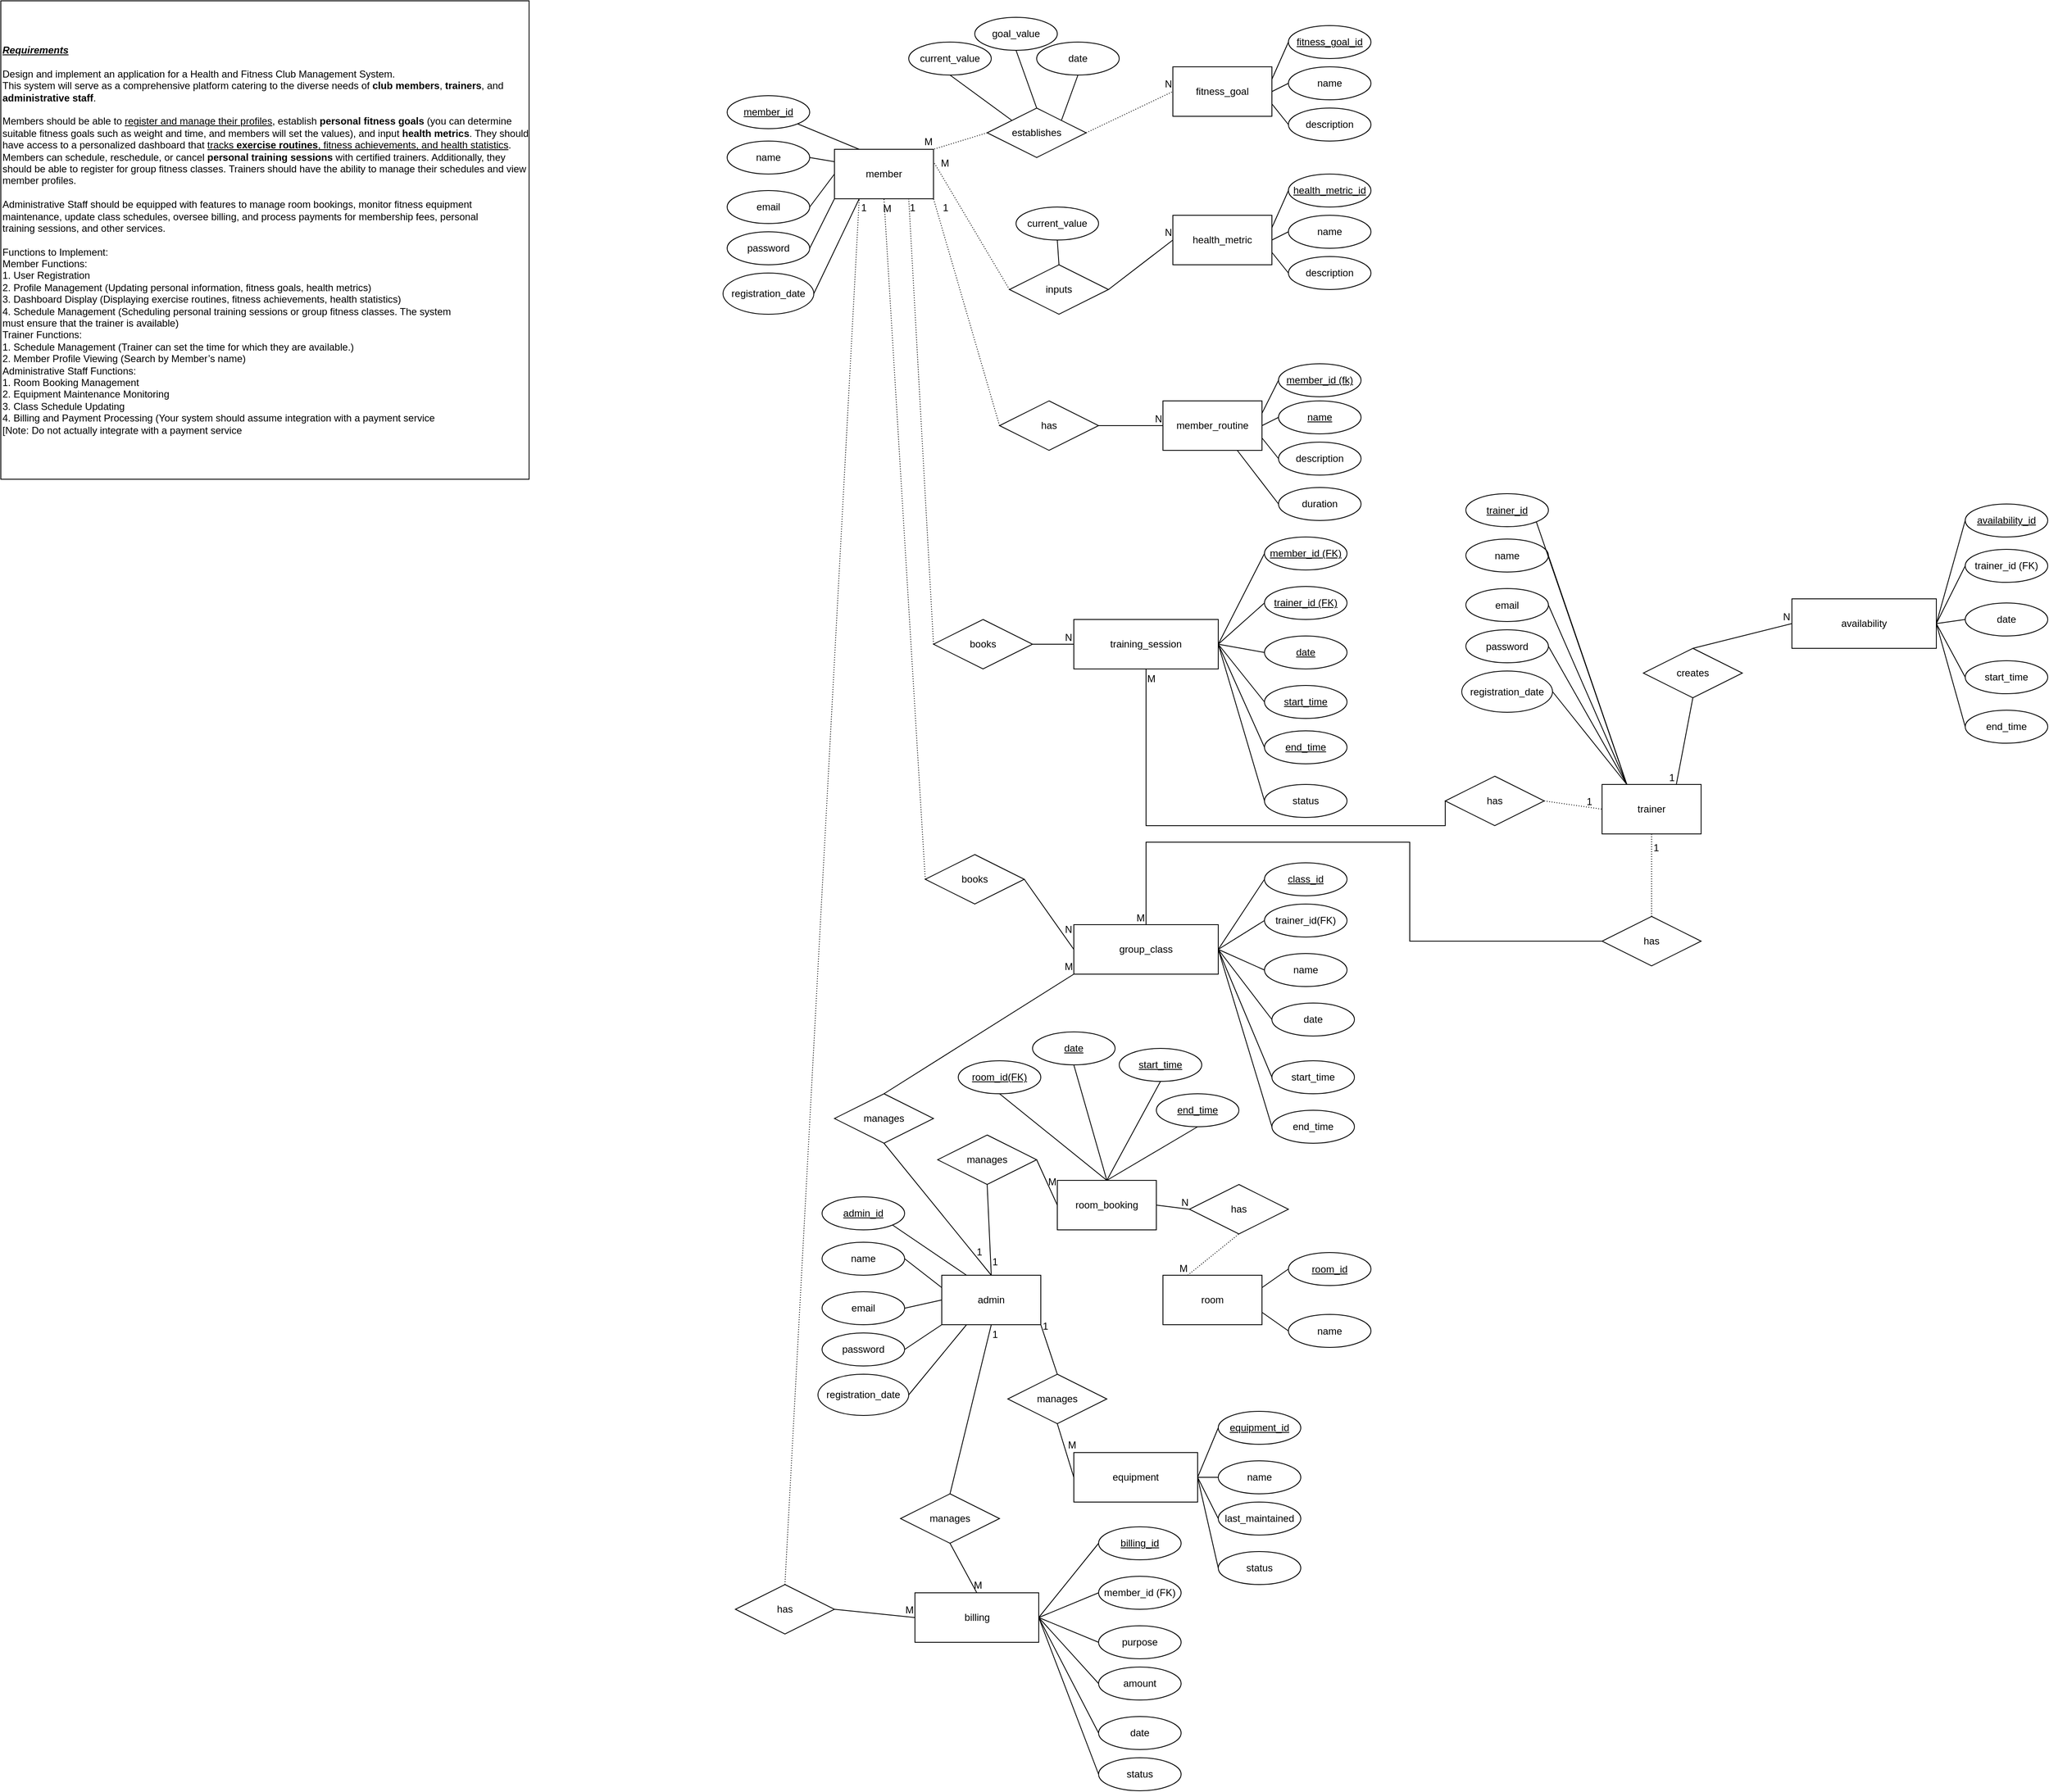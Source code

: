 <mxfile version="24.2.5" type="onedrive">
  <diagram id="R2lEEEUBdFMjLlhIrx00" name="Page-1">
    <mxGraphModel dx="2095" dy="566" grid="1" gridSize="10" guides="1" tooltips="1" connect="1" arrows="1" fold="1" page="1" pageScale="1" pageWidth="850" pageHeight="1100" math="0" shadow="0" extFonts="Permanent Marker^https://fonts.googleapis.com/css?family=Permanent+Marker">
      <root>
        <mxCell id="0" />
        <mxCell id="1" parent="0" />
        <mxCell id="hfd_dL3A9iqUe7PELF8y-1" value="&lt;div&gt;&lt;b&gt;&lt;i&gt;&lt;u&gt;Requirements&lt;/u&gt;&lt;/i&gt;&lt;/b&gt;&lt;/div&gt;&lt;div&gt;&lt;b&gt;&lt;i&gt;&lt;u&gt;&lt;br&gt;&lt;/u&gt;&lt;/i&gt;&lt;/b&gt;&lt;/div&gt;&lt;div&gt;Design and implement an application for a Health and Fitness Club Management System.&amp;nbsp;&lt;/div&gt;&lt;div&gt;This system will serve&amp;nbsp;&lt;span style=&quot;background-color: initial;&quot;&gt;as a comprehensive platform catering to the diverse needs of &lt;b&gt;club members&lt;/b&gt;, &lt;b&gt;trainers&lt;/b&gt;, and &lt;b&gt;administrative staff&lt;/b&gt;.&amp;nbsp;&lt;/span&gt;&lt;/div&gt;&lt;div&gt;&lt;span style=&quot;background-color: initial;&quot;&gt;&lt;br&gt;&lt;/span&gt;&lt;/div&gt;&lt;div&gt;&lt;span style=&quot;background-color: initial;&quot;&gt;Members should be able to &lt;u&gt;register and manage their profiles&lt;/u&gt;, establish &lt;b&gt;personal fitness goals&lt;/b&gt; (you can&amp;nbsp;&lt;/span&gt;&lt;span style=&quot;background-color: initial;&quot;&gt;determine suitable fitness goals such as weight and time, and members will set the values), and input &lt;b&gt;health&amp;nbsp;&lt;/b&gt;&lt;/span&gt;&lt;span style=&quot;background-color: initial;&quot;&gt;&lt;b&gt;metrics&lt;/b&gt;. They should have access to a personalized dashboard that &lt;u&gt;tracks &lt;b&gt;exercise routines&lt;/b&gt;, fitness achievements,&amp;nbsp;&lt;/u&gt;&lt;/span&gt;&lt;span style=&quot;background-color: initial;&quot;&gt;&lt;u&gt;and health statistics&lt;/u&gt;. Members can schedule, reschedule, or cancel&lt;b&gt; personal training sessions&lt;/b&gt; with certified&amp;nbsp;&lt;/span&gt;&lt;span style=&quot;background-color: initial;&quot;&gt;trainers. Additionally, they should be able to register for group fitness classes.&amp;nbsp;&lt;/span&gt;&lt;span style=&quot;background-color: initial;&quot;&gt;Trainers should have the ability to manage their schedules and view member profiles.&lt;/span&gt;&lt;/div&gt;&lt;div&gt;&lt;span style=&quot;background-color: initial;&quot;&gt;&lt;br&gt;&lt;/span&gt;&lt;/div&gt;&lt;div&gt;Administrative Staff should be equipped with features to manage room bookings, monitor fitness equipment&lt;/div&gt;&lt;div&gt;maintenance, update class schedules, oversee billing, and process payments for membership fees, personal&lt;/div&gt;&lt;div&gt;training sessions, and other services.&lt;/div&gt;&lt;div&gt;&lt;br&gt;&lt;/div&gt;&lt;div&gt;Functions to Implement:&lt;/div&gt;&lt;div&gt;Member Functions:&lt;/div&gt;&lt;div&gt;1. User Registration&lt;/div&gt;&lt;div&gt;2. Profile Management (Updating personal information, fitness goals, health metrics)&lt;/div&gt;&lt;div&gt;3. Dashboard Display (Displaying exercise routines, fitness achievements, health statistics)&lt;/div&gt;&lt;div&gt;4. Schedule Management (Scheduling personal training sessions or group fitness classes. The system&lt;/div&gt;&lt;div&gt;must ensure that the trainer is available)&lt;/div&gt;&lt;div&gt;Trainer Functions:&lt;/div&gt;&lt;div&gt;1. Schedule Management (Trainer can set the time for which they are available.)&lt;/div&gt;&lt;div&gt;2. Member Profile Viewing (Search by Member’s name)&lt;/div&gt;&lt;div&gt;Administrative Staff Functions:&lt;/div&gt;&lt;div&gt;1. Room Booking Management&lt;/div&gt;&lt;div&gt;2. Equipment Maintenance Monitoring&lt;/div&gt;&lt;div&gt;3. Class Schedule Updating&lt;/div&gt;&lt;div&gt;4. Billing and Payment Processing (Your system should assume integration with a payment service&lt;/div&gt;&lt;div&gt;[Note: Do not actually integrate with a payment service&lt;/div&gt;" style="rounded=0;whiteSpace=wrap;html=1;align=left;" parent="1" vertex="1">
          <mxGeometry x="-830" y="20" width="640" height="580" as="geometry" />
        </mxCell>
        <mxCell id="hfd_dL3A9iqUe7PELF8y-2" value="member" style="rounded=0;whiteSpace=wrap;html=1;" parent="1" vertex="1">
          <mxGeometry x="180" y="200" width="120" height="60" as="geometry" />
        </mxCell>
        <mxCell id="hfd_dL3A9iqUe7PELF8y-5" value="member_id" style="ellipse;whiteSpace=wrap;html=1;align=center;fontStyle=4;" parent="1" vertex="1">
          <mxGeometry x="50" y="135" width="100" height="40" as="geometry" />
        </mxCell>
        <mxCell id="hfd_dL3A9iqUe7PELF8y-6" value="name" style="ellipse;whiteSpace=wrap;html=1;align=center;" parent="1" vertex="1">
          <mxGeometry x="50" y="190" width="100" height="40" as="geometry" />
        </mxCell>
        <mxCell id="hfd_dL3A9iqUe7PELF8y-7" value="email" style="ellipse;whiteSpace=wrap;html=1;align=center;" parent="1" vertex="1">
          <mxGeometry x="50" y="250" width="100" height="40" as="geometry" />
        </mxCell>
        <mxCell id="hfd_dL3A9iqUe7PELF8y-8" value="registration_date" style="ellipse;whiteSpace=wrap;html=1;align=center;" parent="1" vertex="1">
          <mxGeometry x="45" y="350" width="110" height="50" as="geometry" />
        </mxCell>
        <mxCell id="hfd_dL3A9iqUe7PELF8y-13" value="" style="endArrow=none;html=1;rounded=0;entryX=0.25;entryY=0;entryDx=0;entryDy=0;exitX=1;exitY=1;exitDx=0;exitDy=0;" parent="1" source="hfd_dL3A9iqUe7PELF8y-5" target="hfd_dL3A9iqUe7PELF8y-2" edge="1">
          <mxGeometry relative="1" as="geometry">
            <mxPoint x="50" y="250" as="sourcePoint" />
            <mxPoint x="210" y="250" as="targetPoint" />
          </mxGeometry>
        </mxCell>
        <mxCell id="hfd_dL3A9iqUe7PELF8y-14" value="" style="endArrow=none;html=1;rounded=0;entryX=0;entryY=0.25;entryDx=0;entryDy=0;exitX=1;exitY=0.5;exitDx=0;exitDy=0;" parent="1" source="hfd_dL3A9iqUe7PELF8y-6" target="hfd_dL3A9iqUe7PELF8y-2" edge="1">
          <mxGeometry relative="1" as="geometry">
            <mxPoint x="145" y="179" as="sourcePoint" />
            <mxPoint x="220" y="210" as="targetPoint" />
          </mxGeometry>
        </mxCell>
        <mxCell id="hfd_dL3A9iqUe7PELF8y-15" value="password" style="ellipse;whiteSpace=wrap;html=1;align=center;" parent="1" vertex="1">
          <mxGeometry x="50" y="300" width="100" height="40" as="geometry" />
        </mxCell>
        <mxCell id="hfd_dL3A9iqUe7PELF8y-16" value="" style="endArrow=none;html=1;rounded=0;entryX=0;entryY=0.5;entryDx=0;entryDy=0;exitX=1;exitY=0.5;exitDx=0;exitDy=0;" parent="1" source="hfd_dL3A9iqUe7PELF8y-7" target="hfd_dL3A9iqUe7PELF8y-2" edge="1">
          <mxGeometry relative="1" as="geometry">
            <mxPoint x="160" y="220" as="sourcePoint" />
            <mxPoint x="190" y="225" as="targetPoint" />
          </mxGeometry>
        </mxCell>
        <mxCell id="hfd_dL3A9iqUe7PELF8y-17" value="" style="endArrow=none;html=1;rounded=0;entryX=0;entryY=1;entryDx=0;entryDy=0;exitX=1;exitY=0.5;exitDx=0;exitDy=0;" parent="1" source="hfd_dL3A9iqUe7PELF8y-15" target="hfd_dL3A9iqUe7PELF8y-2" edge="1">
          <mxGeometry relative="1" as="geometry">
            <mxPoint x="160" y="280" as="sourcePoint" />
            <mxPoint x="190" y="240" as="targetPoint" />
          </mxGeometry>
        </mxCell>
        <mxCell id="hfd_dL3A9iqUe7PELF8y-18" value="" style="endArrow=none;html=1;rounded=0;entryX=0.25;entryY=1;entryDx=0;entryDy=0;exitX=1;exitY=0.5;exitDx=0;exitDy=0;" parent="1" source="hfd_dL3A9iqUe7PELF8y-8" target="hfd_dL3A9iqUe7PELF8y-2" edge="1">
          <mxGeometry relative="1" as="geometry">
            <mxPoint x="160" y="330" as="sourcePoint" />
            <mxPoint x="190" y="270" as="targetPoint" />
          </mxGeometry>
        </mxCell>
        <mxCell id="hfd_dL3A9iqUe7PELF8y-19" value="trainer" style="rounded=0;whiteSpace=wrap;html=1;" parent="1" vertex="1">
          <mxGeometry x="1110" y="970" width="120" height="60" as="geometry" />
        </mxCell>
        <mxCell id="hfd_dL3A9iqUe7PELF8y-20" value="trainer_id" style="ellipse;whiteSpace=wrap;html=1;align=center;fontStyle=4;" parent="1" vertex="1">
          <mxGeometry x="945" y="617.5" width="100" height="40" as="geometry" />
        </mxCell>
        <mxCell id="hfd_dL3A9iqUe7PELF8y-21" value="name" style="ellipse;whiteSpace=wrap;html=1;align=center;" parent="1" vertex="1">
          <mxGeometry x="945" y="672.5" width="100" height="40" as="geometry" />
        </mxCell>
        <mxCell id="hfd_dL3A9iqUe7PELF8y-22" value="email" style="ellipse;whiteSpace=wrap;html=1;align=center;" parent="1" vertex="1">
          <mxGeometry x="945" y="732.5" width="100" height="40" as="geometry" />
        </mxCell>
        <mxCell id="hfd_dL3A9iqUe7PELF8y-23" value="registration_date" style="ellipse;whiteSpace=wrap;html=1;align=center;" parent="1" vertex="1">
          <mxGeometry x="940" y="832.5" width="110" height="50" as="geometry" />
        </mxCell>
        <mxCell id="hfd_dL3A9iqUe7PELF8y-24" value="" style="endArrow=none;html=1;rounded=0;exitX=1;exitY=1;exitDx=0;exitDy=0;" parent="1" source="hfd_dL3A9iqUe7PELF8y-20" edge="1">
          <mxGeometry relative="1" as="geometry">
            <mxPoint x="965" y="990" as="sourcePoint" />
            <mxPoint x="1140" y="970" as="targetPoint" />
          </mxGeometry>
        </mxCell>
        <mxCell id="hfd_dL3A9iqUe7PELF8y-25" value="" style="endArrow=none;html=1;rounded=0;entryX=0.25;entryY=0;entryDx=0;entryDy=0;exitX=1;exitY=0.5;exitDx=0;exitDy=0;" parent="1" source="hfd_dL3A9iqUe7PELF8y-21" target="hfd_dL3A9iqUe7PELF8y-19" edge="1">
          <mxGeometry relative="1" as="geometry">
            <mxPoint x="1060" y="919" as="sourcePoint" />
            <mxPoint x="1135" y="950" as="targetPoint" />
          </mxGeometry>
        </mxCell>
        <mxCell id="hfd_dL3A9iqUe7PELF8y-26" value="password" style="ellipse;whiteSpace=wrap;html=1;align=center;" parent="1" vertex="1">
          <mxGeometry x="945" y="782.5" width="100" height="40" as="geometry" />
        </mxCell>
        <mxCell id="hfd_dL3A9iqUe7PELF8y-27" value="" style="endArrow=none;html=1;rounded=0;entryX=0.25;entryY=0;entryDx=0;entryDy=0;exitX=1;exitY=0.5;exitDx=0;exitDy=0;" parent="1" source="hfd_dL3A9iqUe7PELF8y-22" target="hfd_dL3A9iqUe7PELF8y-19" edge="1">
          <mxGeometry relative="1" as="geometry">
            <mxPoint x="1075" y="960" as="sourcePoint" />
            <mxPoint x="1105" y="965" as="targetPoint" />
          </mxGeometry>
        </mxCell>
        <mxCell id="hfd_dL3A9iqUe7PELF8y-28" value="" style="endArrow=none;html=1;rounded=0;entryX=0.25;entryY=0;entryDx=0;entryDy=0;exitX=1;exitY=0.5;exitDx=0;exitDy=0;" parent="1" source="hfd_dL3A9iqUe7PELF8y-26" target="hfd_dL3A9iqUe7PELF8y-19" edge="1">
          <mxGeometry relative="1" as="geometry">
            <mxPoint x="1075" y="1020" as="sourcePoint" />
            <mxPoint x="1105" y="980" as="targetPoint" />
          </mxGeometry>
        </mxCell>
        <mxCell id="hfd_dL3A9iqUe7PELF8y-29" value="" style="endArrow=none;html=1;rounded=0;entryX=0.25;entryY=0;entryDx=0;entryDy=0;exitX=1;exitY=0.5;exitDx=0;exitDy=0;" parent="1" source="hfd_dL3A9iqUe7PELF8y-23" target="hfd_dL3A9iqUe7PELF8y-19" edge="1">
          <mxGeometry relative="1" as="geometry">
            <mxPoint x="1075" y="1070" as="sourcePoint" />
            <mxPoint x="1105" y="1010" as="targetPoint" />
          </mxGeometry>
        </mxCell>
        <mxCell id="hfd_dL3A9iqUe7PELF8y-41" value="admin" style="rounded=0;whiteSpace=wrap;html=1;" parent="1" vertex="1">
          <mxGeometry x="310" y="1565" width="120" height="60" as="geometry" />
        </mxCell>
        <mxCell id="hfd_dL3A9iqUe7PELF8y-42" value="admin_id" style="ellipse;whiteSpace=wrap;html=1;align=center;fontStyle=4;" parent="1" vertex="1">
          <mxGeometry x="165" y="1470" width="100" height="40" as="geometry" />
        </mxCell>
        <mxCell id="hfd_dL3A9iqUe7PELF8y-43" value="name" style="ellipse;whiteSpace=wrap;html=1;align=center;" parent="1" vertex="1">
          <mxGeometry x="165" y="1525" width="100" height="40" as="geometry" />
        </mxCell>
        <mxCell id="hfd_dL3A9iqUe7PELF8y-44" value="email" style="ellipse;whiteSpace=wrap;html=1;align=center;" parent="1" vertex="1">
          <mxGeometry x="165" y="1585" width="100" height="40" as="geometry" />
        </mxCell>
        <mxCell id="hfd_dL3A9iqUe7PELF8y-45" value="registration_date" style="ellipse;whiteSpace=wrap;html=1;align=center;" parent="1" vertex="1">
          <mxGeometry x="160" y="1685" width="110" height="50" as="geometry" />
        </mxCell>
        <mxCell id="hfd_dL3A9iqUe7PELF8y-46" value="" style="endArrow=none;html=1;rounded=0;entryX=0.25;entryY=0;entryDx=0;entryDy=0;exitX=1;exitY=1;exitDx=0;exitDy=0;" parent="1" source="hfd_dL3A9iqUe7PELF8y-42" target="hfd_dL3A9iqUe7PELF8y-41" edge="1">
          <mxGeometry relative="1" as="geometry">
            <mxPoint x="165" y="1585" as="sourcePoint" />
            <mxPoint x="325" y="1585" as="targetPoint" />
          </mxGeometry>
        </mxCell>
        <mxCell id="hfd_dL3A9iqUe7PELF8y-47" value="" style="endArrow=none;html=1;rounded=0;entryX=0;entryY=0.25;entryDx=0;entryDy=0;exitX=1;exitY=0.5;exitDx=0;exitDy=0;" parent="1" source="hfd_dL3A9iqUe7PELF8y-43" target="hfd_dL3A9iqUe7PELF8y-41" edge="1">
          <mxGeometry relative="1" as="geometry">
            <mxPoint x="260" y="1514" as="sourcePoint" />
            <mxPoint x="335" y="1545" as="targetPoint" />
          </mxGeometry>
        </mxCell>
        <mxCell id="hfd_dL3A9iqUe7PELF8y-48" value="password" style="ellipse;whiteSpace=wrap;html=1;align=center;" parent="1" vertex="1">
          <mxGeometry x="165" y="1635" width="100" height="40" as="geometry" />
        </mxCell>
        <mxCell id="hfd_dL3A9iqUe7PELF8y-49" value="" style="endArrow=none;html=1;rounded=0;entryX=0;entryY=0.5;entryDx=0;entryDy=0;exitX=1;exitY=0.5;exitDx=0;exitDy=0;" parent="1" source="hfd_dL3A9iqUe7PELF8y-44" target="hfd_dL3A9iqUe7PELF8y-41" edge="1">
          <mxGeometry relative="1" as="geometry">
            <mxPoint x="275" y="1555" as="sourcePoint" />
            <mxPoint x="305" y="1560" as="targetPoint" />
          </mxGeometry>
        </mxCell>
        <mxCell id="hfd_dL3A9iqUe7PELF8y-50" value="" style="endArrow=none;html=1;rounded=0;entryX=0;entryY=1;entryDx=0;entryDy=0;exitX=1;exitY=0.5;exitDx=0;exitDy=0;" parent="1" source="hfd_dL3A9iqUe7PELF8y-48" target="hfd_dL3A9iqUe7PELF8y-41" edge="1">
          <mxGeometry relative="1" as="geometry">
            <mxPoint x="275" y="1615" as="sourcePoint" />
            <mxPoint x="305" y="1575" as="targetPoint" />
          </mxGeometry>
        </mxCell>
        <mxCell id="hfd_dL3A9iqUe7PELF8y-51" value="" style="endArrow=none;html=1;rounded=0;entryX=0.25;entryY=1;entryDx=0;entryDy=0;exitX=1;exitY=0.5;exitDx=0;exitDy=0;" parent="1" source="hfd_dL3A9iqUe7PELF8y-45" target="hfd_dL3A9iqUe7PELF8y-41" edge="1">
          <mxGeometry relative="1" as="geometry">
            <mxPoint x="275" y="1665" as="sourcePoint" />
            <mxPoint x="305" y="1605" as="targetPoint" />
          </mxGeometry>
        </mxCell>
        <mxCell id="hfd_dL3A9iqUe7PELF8y-52" value="fitness_goal" style="rounded=0;whiteSpace=wrap;html=1;" parent="1" vertex="1">
          <mxGeometry x="590" y="100" width="120" height="60" as="geometry" />
        </mxCell>
        <mxCell id="hfd_dL3A9iqUe7PELF8y-54" value="fitness_goal_id" style="ellipse;whiteSpace=wrap;html=1;align=center;fontStyle=4;" parent="1" vertex="1">
          <mxGeometry x="730" y="50" width="100" height="40" as="geometry" />
        </mxCell>
        <mxCell id="hfd_dL3A9iqUe7PELF8y-56" value="name" style="ellipse;whiteSpace=wrap;html=1;align=center;" parent="1" vertex="1">
          <mxGeometry x="730" y="100" width="100" height="40" as="geometry" />
        </mxCell>
        <mxCell id="hfd_dL3A9iqUe7PELF8y-57" value="description" style="ellipse;whiteSpace=wrap;html=1;align=center;" parent="1" vertex="1">
          <mxGeometry x="730" y="150" width="100" height="40" as="geometry" />
        </mxCell>
        <mxCell id="hfd_dL3A9iqUe7PELF8y-58" value="" style="endArrow=none;html=1;rounded=0;entryX=0;entryY=0.5;entryDx=0;entryDy=0;exitX=1;exitY=0.25;exitDx=0;exitDy=0;" parent="1" source="hfd_dL3A9iqUe7PELF8y-52" target="hfd_dL3A9iqUe7PELF8y-54" edge="1">
          <mxGeometry relative="1" as="geometry">
            <mxPoint x="160" y="280" as="sourcePoint" />
            <mxPoint x="190" y="240" as="targetPoint" />
          </mxGeometry>
        </mxCell>
        <mxCell id="hfd_dL3A9iqUe7PELF8y-59" value="" style="endArrow=none;html=1;rounded=0;entryX=0;entryY=0.5;entryDx=0;entryDy=0;exitX=1;exitY=0.5;exitDx=0;exitDy=0;" parent="1" source="hfd_dL3A9iqUe7PELF8y-52" target="hfd_dL3A9iqUe7PELF8y-56" edge="1">
          <mxGeometry relative="1" as="geometry">
            <mxPoint x="720" y="125" as="sourcePoint" />
            <mxPoint x="740" y="80" as="targetPoint" />
          </mxGeometry>
        </mxCell>
        <mxCell id="hfd_dL3A9iqUe7PELF8y-61" value="" style="endArrow=none;html=1;rounded=0;entryX=0;entryY=0.5;entryDx=0;entryDy=0;exitX=1;exitY=0.75;exitDx=0;exitDy=0;" parent="1" source="hfd_dL3A9iqUe7PELF8y-52" target="hfd_dL3A9iqUe7PELF8y-57" edge="1">
          <mxGeometry relative="1" as="geometry">
            <mxPoint x="720" y="140" as="sourcePoint" />
            <mxPoint x="740" y="130" as="targetPoint" />
          </mxGeometry>
        </mxCell>
        <mxCell id="hfd_dL3A9iqUe7PELF8y-62" value="health_metric" style="rounded=0;whiteSpace=wrap;html=1;" parent="1" vertex="1">
          <mxGeometry x="590" y="280" width="120" height="60" as="geometry" />
        </mxCell>
        <mxCell id="hfd_dL3A9iqUe7PELF8y-63" value="health_metric_id" style="ellipse;whiteSpace=wrap;html=1;align=center;fontStyle=4;" parent="1" vertex="1">
          <mxGeometry x="730" y="230" width="100" height="40" as="geometry" />
        </mxCell>
        <mxCell id="hfd_dL3A9iqUe7PELF8y-64" value="name" style="ellipse;whiteSpace=wrap;html=1;align=center;" parent="1" vertex="1">
          <mxGeometry x="730" y="280" width="100" height="40" as="geometry" />
        </mxCell>
        <mxCell id="hfd_dL3A9iqUe7PELF8y-65" value="description" style="ellipse;whiteSpace=wrap;html=1;align=center;" parent="1" vertex="1">
          <mxGeometry x="730" y="330" width="100" height="40" as="geometry" />
        </mxCell>
        <mxCell id="hfd_dL3A9iqUe7PELF8y-66" value="" style="endArrow=none;html=1;rounded=0;entryX=0;entryY=0.5;entryDx=0;entryDy=0;exitX=1;exitY=0.25;exitDx=0;exitDy=0;" parent="1" source="hfd_dL3A9iqUe7PELF8y-62" target="hfd_dL3A9iqUe7PELF8y-63" edge="1">
          <mxGeometry relative="1" as="geometry">
            <mxPoint x="160" y="460" as="sourcePoint" />
            <mxPoint x="190" y="420" as="targetPoint" />
          </mxGeometry>
        </mxCell>
        <mxCell id="hfd_dL3A9iqUe7PELF8y-67" value="" style="endArrow=none;html=1;rounded=0;entryX=0;entryY=0.5;entryDx=0;entryDy=0;exitX=1;exitY=0.5;exitDx=0;exitDy=0;" parent="1" source="hfd_dL3A9iqUe7PELF8y-62" target="hfd_dL3A9iqUe7PELF8y-64" edge="1">
          <mxGeometry relative="1" as="geometry">
            <mxPoint x="720" y="305" as="sourcePoint" />
            <mxPoint x="740" y="260" as="targetPoint" />
          </mxGeometry>
        </mxCell>
        <mxCell id="hfd_dL3A9iqUe7PELF8y-68" value="" style="endArrow=none;html=1;rounded=0;entryX=0;entryY=0.5;entryDx=0;entryDy=0;exitX=1;exitY=0.75;exitDx=0;exitDy=0;" parent="1" source="hfd_dL3A9iqUe7PELF8y-62" target="hfd_dL3A9iqUe7PELF8y-65" edge="1">
          <mxGeometry relative="1" as="geometry">
            <mxPoint x="720" y="320" as="sourcePoint" />
            <mxPoint x="740" y="310" as="targetPoint" />
          </mxGeometry>
        </mxCell>
        <mxCell id="hfd_dL3A9iqUe7PELF8y-77" value="member_routine" style="rounded=0;whiteSpace=wrap;html=1;" parent="1" vertex="1">
          <mxGeometry x="578" y="505" width="120" height="60" as="geometry" />
        </mxCell>
        <mxCell id="hfd_dL3A9iqUe7PELF8y-78" value="member_id (fk)" style="ellipse;whiteSpace=wrap;html=1;align=center;fontStyle=4;" parent="1" vertex="1">
          <mxGeometry x="718" y="460" width="100" height="40" as="geometry" />
        </mxCell>
        <mxCell id="hfd_dL3A9iqUe7PELF8y-79" value="&lt;u&gt;name&lt;/u&gt;" style="ellipse;whiteSpace=wrap;html=1;align=center;" parent="1" vertex="1">
          <mxGeometry x="718" y="505" width="100" height="40" as="geometry" />
        </mxCell>
        <mxCell id="hfd_dL3A9iqUe7PELF8y-80" value="description" style="ellipse;whiteSpace=wrap;html=1;align=center;" parent="1" vertex="1">
          <mxGeometry x="718" y="555" width="100" height="40" as="geometry" />
        </mxCell>
        <mxCell id="hfd_dL3A9iqUe7PELF8y-81" value="" style="endArrow=none;html=1;rounded=0;entryX=0;entryY=0.5;entryDx=0;entryDy=0;exitX=1;exitY=0.25;exitDx=0;exitDy=0;" parent="1" source="hfd_dL3A9iqUe7PELF8y-77" target="hfd_dL3A9iqUe7PELF8y-78" edge="1">
          <mxGeometry relative="1" as="geometry">
            <mxPoint x="160" y="630" as="sourcePoint" />
            <mxPoint x="190" y="590" as="targetPoint" />
          </mxGeometry>
        </mxCell>
        <mxCell id="hfd_dL3A9iqUe7PELF8y-82" value="" style="endArrow=none;html=1;rounded=0;entryX=0;entryY=0.5;entryDx=0;entryDy=0;exitX=1;exitY=0.5;exitDx=0;exitDy=0;" parent="1" source="hfd_dL3A9iqUe7PELF8y-77" target="hfd_dL3A9iqUe7PELF8y-79" edge="1">
          <mxGeometry relative="1" as="geometry">
            <mxPoint x="708" y="530" as="sourcePoint" />
            <mxPoint x="728" y="485" as="targetPoint" />
          </mxGeometry>
        </mxCell>
        <mxCell id="hfd_dL3A9iqUe7PELF8y-83" value="" style="endArrow=none;html=1;rounded=0;entryX=0;entryY=0.5;entryDx=0;entryDy=0;exitX=1;exitY=0.75;exitDx=0;exitDy=0;" parent="1" source="hfd_dL3A9iqUe7PELF8y-77" target="hfd_dL3A9iqUe7PELF8y-80" edge="1">
          <mxGeometry relative="1" as="geometry">
            <mxPoint x="708" y="545" as="sourcePoint" />
            <mxPoint x="728" y="535" as="targetPoint" />
          </mxGeometry>
        </mxCell>
        <mxCell id="hfd_dL3A9iqUe7PELF8y-84" value="establishes" style="shape=rhombus;perimeter=rhombusPerimeter;whiteSpace=wrap;html=1;align=center;" parent="1" vertex="1">
          <mxGeometry x="365" y="150" width="120" height="60" as="geometry" />
        </mxCell>
        <mxCell id="hfd_dL3A9iqUe7PELF8y-90" value="current_value" style="ellipse;whiteSpace=wrap;html=1;align=center;" parent="1" vertex="1">
          <mxGeometry x="270" y="70" width="100" height="40" as="geometry" />
        </mxCell>
        <mxCell id="hfd_dL3A9iqUe7PELF8y-91" value="goal_value" style="ellipse;whiteSpace=wrap;html=1;align=center;" parent="1" vertex="1">
          <mxGeometry x="350" y="40" width="100" height="40" as="geometry" />
        </mxCell>
        <mxCell id="hfd_dL3A9iqUe7PELF8y-92" value="date" style="ellipse;whiteSpace=wrap;html=1;align=center;" parent="1" vertex="1">
          <mxGeometry x="425" y="70" width="100" height="40" as="geometry" />
        </mxCell>
        <mxCell id="hfd_dL3A9iqUe7PELF8y-93" value="" style="endArrow=none;html=1;rounded=0;exitX=0.5;exitY=1;exitDx=0;exitDy=0;entryX=0;entryY=0;entryDx=0;entryDy=0;" parent="1" source="hfd_dL3A9iqUe7PELF8y-90" target="hfd_dL3A9iqUe7PELF8y-84" edge="1">
          <mxGeometry relative="1" as="geometry">
            <mxPoint x="360" y="200" as="sourcePoint" />
            <mxPoint x="520" y="200" as="targetPoint" />
          </mxGeometry>
        </mxCell>
        <mxCell id="hfd_dL3A9iqUe7PELF8y-94" value="" style="endArrow=none;html=1;rounded=0;exitX=0.5;exitY=1;exitDx=0;exitDy=0;entryX=0.5;entryY=0;entryDx=0;entryDy=0;" parent="1" source="hfd_dL3A9iqUe7PELF8y-91" target="hfd_dL3A9iqUe7PELF8y-84" edge="1">
          <mxGeometry relative="1" as="geometry">
            <mxPoint x="330" y="120" as="sourcePoint" />
            <mxPoint x="405" y="175" as="targetPoint" />
          </mxGeometry>
        </mxCell>
        <mxCell id="hfd_dL3A9iqUe7PELF8y-95" value="" style="endArrow=none;html=1;rounded=0;exitX=0.5;exitY=1;exitDx=0;exitDy=0;entryX=1;entryY=0;entryDx=0;entryDy=0;" parent="1" source="hfd_dL3A9iqUe7PELF8y-92" target="hfd_dL3A9iqUe7PELF8y-84" edge="1">
          <mxGeometry relative="1" as="geometry">
            <mxPoint x="410" y="90" as="sourcePoint" />
            <mxPoint x="435" y="160" as="targetPoint" />
          </mxGeometry>
        </mxCell>
        <mxCell id="hfd_dL3A9iqUe7PELF8y-101" value="inputs" style="shape=rhombus;perimeter=rhombusPerimeter;whiteSpace=wrap;html=1;align=center;" parent="1" vertex="1">
          <mxGeometry x="392" y="340" width="120" height="60" as="geometry" />
        </mxCell>
        <mxCell id="hfd_dL3A9iqUe7PELF8y-110" value="" style="endArrow=none;html=1;rounded=0;entryX=0;entryY=0.5;entryDx=0;entryDy=0;exitX=1;exitY=0.5;exitDx=0;exitDy=0;" parent="1" source="hfd_dL3A9iqUe7PELF8y-101" target="hfd_dL3A9iqUe7PELF8y-62" edge="1">
          <mxGeometry relative="1" as="geometry">
            <mxPoint x="500" y="400" as="sourcePoint" />
            <mxPoint x="605" y="350" as="targetPoint" />
          </mxGeometry>
        </mxCell>
        <mxCell id="hfd_dL3A9iqUe7PELF8y-111" value="N" style="resizable=0;html=1;whiteSpace=wrap;align=right;verticalAlign=bottom;" parent="hfd_dL3A9iqUe7PELF8y-110" connectable="0" vertex="1">
          <mxGeometry x="1" relative="1" as="geometry" />
        </mxCell>
        <mxCell id="hfd_dL3A9iqUe7PELF8y-121" value="has" style="shape=rhombus;perimeter=rhombusPerimeter;whiteSpace=wrap;html=1;align=center;" parent="1" vertex="1">
          <mxGeometry x="380" y="505" width="120" height="60" as="geometry" />
        </mxCell>
        <mxCell id="hfd_dL3A9iqUe7PELF8y-124" value="" style="endArrow=none;html=1;rounded=0;entryX=0;entryY=0.5;entryDx=0;entryDy=0;exitX=1;exitY=0.5;exitDx=0;exitDy=0;" parent="1" source="hfd_dL3A9iqUe7PELF8y-121" target="hfd_dL3A9iqUe7PELF8y-77" edge="1">
          <mxGeometry relative="1" as="geometry">
            <mxPoint x="488" y="525" as="sourcePoint" />
            <mxPoint x="566" y="465" as="targetPoint" />
          </mxGeometry>
        </mxCell>
        <mxCell id="hfd_dL3A9iqUe7PELF8y-125" value="N" style="resizable=0;html=1;whiteSpace=wrap;align=right;verticalAlign=bottom;" parent="hfd_dL3A9iqUe7PELF8y-124" connectable="0" vertex="1">
          <mxGeometry x="1" relative="1" as="geometry" />
        </mxCell>
        <mxCell id="hfd_dL3A9iqUe7PELF8y-134" value="training_session" style="rounded=0;whiteSpace=wrap;html=1;" parent="1" vertex="1">
          <mxGeometry x="470" y="770" width="175" height="60" as="geometry" />
        </mxCell>
        <mxCell id="hfd_dL3A9iqUe7PELF8y-135" value="member_id (FK)" style="ellipse;whiteSpace=wrap;html=1;align=center;fontStyle=4;" parent="1" vertex="1">
          <mxGeometry x="701" y="670" width="100" height="40" as="geometry" />
        </mxCell>
        <mxCell id="hfd_dL3A9iqUe7PELF8y-136" value="trainer_id (FK)" style="ellipse;whiteSpace=wrap;html=1;align=center;fontStyle=4;" parent="1" vertex="1">
          <mxGeometry x="701" y="730" width="100" height="40" as="geometry" />
        </mxCell>
        <mxCell id="hfd_dL3A9iqUe7PELF8y-137" value="date" style="ellipse;whiteSpace=wrap;html=1;align=center;fontStyle=4;" parent="1" vertex="1">
          <mxGeometry x="701" y="790" width="100" height="40" as="geometry" />
        </mxCell>
        <mxCell id="hfd_dL3A9iqUe7PELF8y-138" value="start_time" style="ellipse;whiteSpace=wrap;html=1;align=center;fontStyle=4;" parent="1" vertex="1">
          <mxGeometry x="701" y="850" width="100" height="40" as="geometry" />
        </mxCell>
        <mxCell id="hfd_dL3A9iqUe7PELF8y-139" value="end_time" style="ellipse;whiteSpace=wrap;html=1;align=center;fontStyle=4;" parent="1" vertex="1">
          <mxGeometry x="701" y="905" width="100" height="40" as="geometry" />
        </mxCell>
        <mxCell id="hfd_dL3A9iqUe7PELF8y-141" value="status" style="ellipse;whiteSpace=wrap;html=1;align=center;" parent="1" vertex="1">
          <mxGeometry x="701" y="970" width="100" height="40" as="geometry" />
        </mxCell>
        <mxCell id="hfd_dL3A9iqUe7PELF8y-142" value="" style="endArrow=none;html=1;rounded=0;entryX=0;entryY=0.5;entryDx=0;entryDy=0;exitX=1;exitY=0.5;exitDx=0;exitDy=0;" parent="1" source="hfd_dL3A9iqUe7PELF8y-134" target="hfd_dL3A9iqUe7PELF8y-135" edge="1">
          <mxGeometry relative="1" as="geometry">
            <mxPoint x="897" y="560" as="sourcePoint" />
            <mxPoint x="917" y="585" as="targetPoint" />
          </mxGeometry>
        </mxCell>
        <mxCell id="hfd_dL3A9iqUe7PELF8y-143" value="" style="endArrow=none;html=1;rounded=0;entryX=0;entryY=0.5;entryDx=0;entryDy=0;exitX=1;exitY=0.5;exitDx=0;exitDy=0;" parent="1" source="hfd_dL3A9iqUe7PELF8y-134" target="hfd_dL3A9iqUe7PELF8y-136" edge="1">
          <mxGeometry relative="1" as="geometry">
            <mxPoint x="655" y="810" as="sourcePoint" />
            <mxPoint x="711" y="700" as="targetPoint" />
          </mxGeometry>
        </mxCell>
        <mxCell id="hfd_dL3A9iqUe7PELF8y-144" value="" style="endArrow=none;html=1;rounded=0;entryX=0;entryY=0.5;entryDx=0;entryDy=0;exitX=1;exitY=0.5;exitDx=0;exitDy=0;" parent="1" source="hfd_dL3A9iqUe7PELF8y-134" target="hfd_dL3A9iqUe7PELF8y-137" edge="1">
          <mxGeometry relative="1" as="geometry">
            <mxPoint x="655" y="810" as="sourcePoint" />
            <mxPoint x="711" y="760" as="targetPoint" />
          </mxGeometry>
        </mxCell>
        <mxCell id="hfd_dL3A9iqUe7PELF8y-145" value="" style="endArrow=none;html=1;rounded=0;entryX=0;entryY=0.5;entryDx=0;entryDy=0;exitX=1;exitY=0.5;exitDx=0;exitDy=0;" parent="1" source="hfd_dL3A9iqUe7PELF8y-134" target="hfd_dL3A9iqUe7PELF8y-138" edge="1">
          <mxGeometry relative="1" as="geometry">
            <mxPoint x="645" y="810" as="sourcePoint" />
            <mxPoint x="711" y="830" as="targetPoint" />
          </mxGeometry>
        </mxCell>
        <mxCell id="hfd_dL3A9iqUe7PELF8y-146" value="" style="endArrow=none;html=1;rounded=0;entryX=0;entryY=0.5;entryDx=0;entryDy=0;exitX=1;exitY=0.5;exitDx=0;exitDy=0;" parent="1" source="hfd_dL3A9iqUe7PELF8y-134" target="hfd_dL3A9iqUe7PELF8y-139" edge="1">
          <mxGeometry relative="1" as="geometry">
            <mxPoint x="655" y="820" as="sourcePoint" />
            <mxPoint x="711" y="880" as="targetPoint" />
          </mxGeometry>
        </mxCell>
        <mxCell id="hfd_dL3A9iqUe7PELF8y-147" value="" style="endArrow=none;html=1;rounded=0;exitX=1;exitY=0.5;exitDx=0;exitDy=0;entryX=0;entryY=0.5;entryDx=0;entryDy=0;" parent="1" source="hfd_dL3A9iqUe7PELF8y-134" target="hfd_dL3A9iqUe7PELF8y-141" edge="1">
          <mxGeometry relative="1" as="geometry">
            <mxPoint x="655" y="810" as="sourcePoint" />
            <mxPoint x="699" y="990" as="targetPoint" />
          </mxGeometry>
        </mxCell>
        <mxCell id="hfd_dL3A9iqUe7PELF8y-148" value="books" style="shape=rhombus;perimeter=rhombusPerimeter;whiteSpace=wrap;html=1;align=center;" parent="1" vertex="1">
          <mxGeometry x="300" y="770" width="120" height="60" as="geometry" />
        </mxCell>
        <mxCell id="hfd_dL3A9iqUe7PELF8y-154" value="" style="endArrow=none;html=1;rounded=0;entryX=0;entryY=0.5;entryDx=0;entryDy=0;exitX=1;exitY=0.5;exitDx=0;exitDy=0;" parent="1" source="hfd_dL3A9iqUe7PELF8y-148" target="hfd_dL3A9iqUe7PELF8y-134" edge="1">
          <mxGeometry relative="1" as="geometry">
            <mxPoint x="510" y="545" as="sourcePoint" />
            <mxPoint x="588" y="545" as="targetPoint" />
          </mxGeometry>
        </mxCell>
        <mxCell id="hfd_dL3A9iqUe7PELF8y-155" value="N" style="resizable=0;html=1;whiteSpace=wrap;align=right;verticalAlign=bottom;" parent="hfd_dL3A9iqUe7PELF8y-154" connectable="0" vertex="1">
          <mxGeometry x="1" relative="1" as="geometry">
            <mxPoint x="-1" as="offset" />
          </mxGeometry>
        </mxCell>
        <mxCell id="hfd_dL3A9iqUe7PELF8y-156" value="" style="endArrow=none;html=1;rounded=0;dashed=1;dashPattern=1 2;entryX=1;entryY=1;entryDx=0;entryDy=0;exitX=0;exitY=0.5;exitDx=0;exitDy=0;" parent="1" source="hfd_dL3A9iqUe7PELF8y-121" target="hfd_dL3A9iqUe7PELF8y-2" edge="1">
          <mxGeometry relative="1" as="geometry">
            <mxPoint x="430" y="550" as="sourcePoint" />
            <mxPoint x="300" y="310" as="targetPoint" />
          </mxGeometry>
        </mxCell>
        <mxCell id="hfd_dL3A9iqUe7PELF8y-157" value="1" style="resizable=0;html=1;whiteSpace=wrap;align=right;verticalAlign=bottom;" parent="hfd_dL3A9iqUe7PELF8y-156" connectable="0" vertex="1">
          <mxGeometry x="1" relative="1" as="geometry">
            <mxPoint x="20" y="20" as="offset" />
          </mxGeometry>
        </mxCell>
        <mxCell id="hfd_dL3A9iqUe7PELF8y-158" value="" style="endArrow=none;html=1;rounded=0;dashed=1;dashPattern=1 2;exitX=0;exitY=0.5;exitDx=0;exitDy=0;entryX=1;entryY=0;entryDx=0;entryDy=0;" parent="1" source="hfd_dL3A9iqUe7PELF8y-84" target="hfd_dL3A9iqUe7PELF8y-2" edge="1">
          <mxGeometry relative="1" as="geometry">
            <mxPoint x="470" y="350" as="sourcePoint" />
            <mxPoint x="630" y="350" as="targetPoint" />
          </mxGeometry>
        </mxCell>
        <mxCell id="hfd_dL3A9iqUe7PELF8y-159" value="M" style="resizable=0;html=1;whiteSpace=wrap;align=right;verticalAlign=bottom;" parent="hfd_dL3A9iqUe7PELF8y-158" connectable="0" vertex="1">
          <mxGeometry x="1" relative="1" as="geometry" />
        </mxCell>
        <mxCell id="hfd_dL3A9iqUe7PELF8y-160" value="" style="endArrow=none;html=1;rounded=0;dashed=1;dashPattern=1 2;exitX=0;exitY=0.5;exitDx=0;exitDy=0;entryX=1;entryY=0.25;entryDx=0;entryDy=0;" parent="1" source="hfd_dL3A9iqUe7PELF8y-101" target="hfd_dL3A9iqUe7PELF8y-2" edge="1">
          <mxGeometry relative="1" as="geometry">
            <mxPoint x="375" y="190" as="sourcePoint" />
            <mxPoint x="310" y="210" as="targetPoint" />
          </mxGeometry>
        </mxCell>
        <mxCell id="hfd_dL3A9iqUe7PELF8y-161" value="M" style="resizable=0;html=1;whiteSpace=wrap;align=right;verticalAlign=bottom;" parent="hfd_dL3A9iqUe7PELF8y-160" connectable="0" vertex="1">
          <mxGeometry x="1" relative="1" as="geometry">
            <mxPoint x="20" y="10" as="offset" />
          </mxGeometry>
        </mxCell>
        <mxCell id="hfd_dL3A9iqUe7PELF8y-162" value="" style="endArrow=none;html=1;rounded=0;dashed=1;dashPattern=1 2;exitX=0;exitY=0.5;exitDx=0;exitDy=0;entryX=0.75;entryY=1;entryDx=0;entryDy=0;" parent="1" source="hfd_dL3A9iqUe7PELF8y-148" target="hfd_dL3A9iqUe7PELF8y-2" edge="1">
          <mxGeometry relative="1" as="geometry">
            <mxPoint x="530" y="250" as="sourcePoint" />
            <mxPoint x="270" y="310" as="targetPoint" />
          </mxGeometry>
        </mxCell>
        <mxCell id="hfd_dL3A9iqUe7PELF8y-163" value="1" style="resizable=0;html=1;whiteSpace=wrap;align=right;verticalAlign=bottom;" parent="hfd_dL3A9iqUe7PELF8y-162" connectable="0" vertex="1">
          <mxGeometry x="1" relative="1" as="geometry">
            <mxPoint x="10" y="20" as="offset" />
          </mxGeometry>
        </mxCell>
        <mxCell id="hfd_dL3A9iqUe7PELF8y-164" value="group_class" style="rounded=0;whiteSpace=wrap;html=1;" parent="1" vertex="1">
          <mxGeometry x="470" y="1140" width="175" height="60" as="geometry" />
        </mxCell>
        <mxCell id="hfd_dL3A9iqUe7PELF8y-165" value="class_id" style="ellipse;whiteSpace=wrap;html=1;align=center;fontStyle=4;" parent="1" vertex="1">
          <mxGeometry x="701" y="1065" width="100" height="40" as="geometry" />
        </mxCell>
        <mxCell id="hfd_dL3A9iqUe7PELF8y-171" value="" style="endArrow=none;html=1;rounded=0;entryX=0;entryY=0.5;entryDx=0;entryDy=0;exitX=1;exitY=0.5;exitDx=0;exitDy=0;" parent="1" source="hfd_dL3A9iqUe7PELF8y-164" target="hfd_dL3A9iqUe7PELF8y-165" edge="1">
          <mxGeometry relative="1" as="geometry">
            <mxPoint x="897" y="930" as="sourcePoint" />
            <mxPoint x="917" y="955" as="targetPoint" />
          </mxGeometry>
        </mxCell>
        <mxCell id="hfd_dL3A9iqUe7PELF8y-172" value="" style="endArrow=none;html=1;rounded=0;entryX=0;entryY=0.5;entryDx=0;entryDy=0;exitX=1;exitY=0.5;exitDx=0;exitDy=0;" parent="1" source="hfd_dL3A9iqUe7PELF8y-164" target="hfd_dL3A9iqUe7PELF8y-179" edge="1">
          <mxGeometry relative="1" as="geometry">
            <mxPoint x="655" y="1180" as="sourcePoint" />
            <mxPoint x="701" y="1120" as="targetPoint" />
          </mxGeometry>
        </mxCell>
        <mxCell id="hfd_dL3A9iqUe7PELF8y-173" value="" style="endArrow=none;html=1;rounded=0;entryX=0;entryY=0.5;entryDx=0;entryDy=0;exitX=1;exitY=0.5;exitDx=0;exitDy=0;" parent="1" source="hfd_dL3A9iqUe7PELF8y-164" target="hfd_dL3A9iqUe7PELF8y-180" edge="1">
          <mxGeometry relative="1" as="geometry">
            <mxPoint x="655" y="1180" as="sourcePoint" />
            <mxPoint x="701" y="1180" as="targetPoint" />
          </mxGeometry>
        </mxCell>
        <mxCell id="hfd_dL3A9iqUe7PELF8y-174" value="" style="endArrow=none;html=1;rounded=0;entryX=0;entryY=0.5;entryDx=0;entryDy=0;exitX=1;exitY=0.5;exitDx=0;exitDy=0;" parent="1" source="hfd_dL3A9iqUe7PELF8y-164" target="hfd_dL3A9iqUe7PELF8y-181" edge="1">
          <mxGeometry relative="1" as="geometry">
            <mxPoint x="645" y="1180" as="sourcePoint" />
            <mxPoint x="701" y="1240" as="targetPoint" />
          </mxGeometry>
        </mxCell>
        <mxCell id="hfd_dL3A9iqUe7PELF8y-175" value="" style="endArrow=none;html=1;rounded=0;entryX=0;entryY=0.5;entryDx=0;entryDy=0;exitX=1;exitY=0.5;exitDx=0;exitDy=0;" parent="1" source="hfd_dL3A9iqUe7PELF8y-164" target="hfd_dL3A9iqUe7PELF8y-182" edge="1">
          <mxGeometry relative="1" as="geometry">
            <mxPoint x="655" y="1190" as="sourcePoint" />
            <mxPoint x="701" y="1295" as="targetPoint" />
          </mxGeometry>
        </mxCell>
        <mxCell id="hfd_dL3A9iqUe7PELF8y-179" value="name" style="ellipse;whiteSpace=wrap;html=1;align=center;" parent="1" vertex="1">
          <mxGeometry x="701" y="1175" width="100" height="40" as="geometry" />
        </mxCell>
        <mxCell id="hfd_dL3A9iqUe7PELF8y-180" value="date" style="ellipse;whiteSpace=wrap;html=1;align=center;" parent="1" vertex="1">
          <mxGeometry x="710" y="1235" width="100" height="40" as="geometry" />
        </mxCell>
        <mxCell id="hfd_dL3A9iqUe7PELF8y-181" value="start_time" style="ellipse;whiteSpace=wrap;html=1;align=center;" parent="1" vertex="1">
          <mxGeometry x="710" y="1305" width="100" height="40" as="geometry" />
        </mxCell>
        <mxCell id="hfd_dL3A9iqUe7PELF8y-182" value="end_time" style="ellipse;whiteSpace=wrap;html=1;align=center;" parent="1" vertex="1">
          <mxGeometry x="710" y="1365" width="100" height="40" as="geometry" />
        </mxCell>
        <mxCell id="hfd_dL3A9iqUe7PELF8y-185" value="trainer_id(FK)" style="ellipse;whiteSpace=wrap;html=1;align=center;" parent="1" vertex="1">
          <mxGeometry x="701" y="1115" width="100" height="40" as="geometry" />
        </mxCell>
        <mxCell id="hfd_dL3A9iqUe7PELF8y-186" value="" style="endArrow=none;html=1;rounded=0;entryX=0;entryY=0.5;entryDx=0;entryDy=0;exitX=1;exitY=0.5;exitDx=0;exitDy=0;" parent="1" source="hfd_dL3A9iqUe7PELF8y-164" target="hfd_dL3A9iqUe7PELF8y-185" edge="1">
          <mxGeometry relative="1" as="geometry">
            <mxPoint x="655" y="1180" as="sourcePoint" />
            <mxPoint x="711" y="1070" as="targetPoint" />
          </mxGeometry>
        </mxCell>
        <mxCell id="hfd_dL3A9iqUe7PELF8y-188" value="books" style="shape=rhombus;perimeter=rhombusPerimeter;whiteSpace=wrap;html=1;align=center;" parent="1" vertex="1">
          <mxGeometry x="290" y="1055" width="120" height="60" as="geometry" />
        </mxCell>
        <mxCell id="hfd_dL3A9iqUe7PELF8y-189" value="" style="endArrow=none;html=1;rounded=0;entryX=0;entryY=0.5;entryDx=0;entryDy=0;exitX=1;exitY=0.5;exitDx=0;exitDy=0;" parent="1" source="hfd_dL3A9iqUe7PELF8y-188" target="hfd_dL3A9iqUe7PELF8y-164" edge="1">
          <mxGeometry relative="1" as="geometry">
            <mxPoint x="430" y="810" as="sourcePoint" />
            <mxPoint x="480" y="810" as="targetPoint" />
          </mxGeometry>
        </mxCell>
        <mxCell id="hfd_dL3A9iqUe7PELF8y-190" value="N" style="resizable=0;html=1;whiteSpace=wrap;align=right;verticalAlign=bottom;" parent="hfd_dL3A9iqUe7PELF8y-189" connectable="0" vertex="1">
          <mxGeometry x="1" relative="1" as="geometry">
            <mxPoint y="-15" as="offset" />
          </mxGeometry>
        </mxCell>
        <mxCell id="hfd_dL3A9iqUe7PELF8y-193" value="" style="endArrow=none;html=1;rounded=0;dashed=1;dashPattern=1 2;exitX=0;exitY=0.5;exitDx=0;exitDy=0;entryX=0.5;entryY=1;entryDx=0;entryDy=0;" parent="1" source="hfd_dL3A9iqUe7PELF8y-188" target="hfd_dL3A9iqUe7PELF8y-2" edge="1">
          <mxGeometry relative="1" as="geometry">
            <mxPoint x="310" y="810" as="sourcePoint" />
            <mxPoint x="250" y="270" as="targetPoint" />
          </mxGeometry>
        </mxCell>
        <mxCell id="hfd_dL3A9iqUe7PELF8y-194" value="M" style="resizable=0;html=1;whiteSpace=wrap;align=right;verticalAlign=bottom;" parent="hfd_dL3A9iqUe7PELF8y-193" connectable="0" vertex="1">
          <mxGeometry x="1" relative="1" as="geometry">
            <mxPoint x="10" y="20" as="offset" />
          </mxGeometry>
        </mxCell>
        <mxCell id="hfd_dL3A9iqUe7PELF8y-199" value="availability" style="rounded=0;whiteSpace=wrap;html=1;" parent="1" vertex="1">
          <mxGeometry x="1340" y="745" width="175" height="60" as="geometry" />
        </mxCell>
        <mxCell id="hfd_dL3A9iqUe7PELF8y-201" value="creates" style="shape=rhombus;perimeter=rhombusPerimeter;whiteSpace=wrap;html=1;align=center;" parent="1" vertex="1">
          <mxGeometry x="1160" y="805" width="120" height="60" as="geometry" />
        </mxCell>
        <mxCell id="hfd_dL3A9iqUe7PELF8y-202" value="availability_id" style="ellipse;whiteSpace=wrap;html=1;align=center;fontStyle=4;" parent="1" vertex="1">
          <mxGeometry x="1550" y="630" width="100" height="40" as="geometry" />
        </mxCell>
        <mxCell id="hfd_dL3A9iqUe7PELF8y-204" value="trainer_id (FK)" style="ellipse;whiteSpace=wrap;html=1;align=center;" parent="1" vertex="1">
          <mxGeometry x="1550" y="685" width="100" height="40" as="geometry" />
        </mxCell>
        <mxCell id="hfd_dL3A9iqUe7PELF8y-205" value="date" style="ellipse;whiteSpace=wrap;html=1;align=center;" parent="1" vertex="1">
          <mxGeometry x="1550" y="750" width="100" height="40" as="geometry" />
        </mxCell>
        <mxCell id="hfd_dL3A9iqUe7PELF8y-206" value="start_time" style="ellipse;whiteSpace=wrap;html=1;align=center;" parent="1" vertex="1">
          <mxGeometry x="1550" y="820" width="100" height="40" as="geometry" />
        </mxCell>
        <mxCell id="hfd_dL3A9iqUe7PELF8y-207" value="end_time" style="ellipse;whiteSpace=wrap;html=1;align=center;" parent="1" vertex="1">
          <mxGeometry x="1550" y="880" width="100" height="40" as="geometry" />
        </mxCell>
        <mxCell id="hfd_dL3A9iqUe7PELF8y-208" value="" style="endArrow=none;html=1;rounded=0;entryX=1;entryY=0.5;entryDx=0;entryDy=0;exitX=0;exitY=0.5;exitDx=0;exitDy=0;" parent="1" source="hfd_dL3A9iqUe7PELF8y-202" target="hfd_dL3A9iqUe7PELF8y-199" edge="1">
          <mxGeometry relative="1" as="geometry">
            <mxPoint x="2030" y="939" as="sourcePoint" />
            <mxPoint x="2120" y="1000" as="targetPoint" />
          </mxGeometry>
        </mxCell>
        <mxCell id="hfd_dL3A9iqUe7PELF8y-209" value="" style="endArrow=none;html=1;rounded=0;entryX=1;entryY=0.5;entryDx=0;entryDy=0;exitX=0;exitY=0.5;exitDx=0;exitDy=0;" parent="1" source="hfd_dL3A9iqUe7PELF8y-204" target="hfd_dL3A9iqUe7PELF8y-199" edge="1">
          <mxGeometry relative="1" as="geometry">
            <mxPoint x="1560" y="660" as="sourcePoint" />
            <mxPoint x="1525" y="755" as="targetPoint" />
          </mxGeometry>
        </mxCell>
        <mxCell id="hfd_dL3A9iqUe7PELF8y-210" value="" style="endArrow=none;html=1;rounded=0;entryX=1;entryY=0.5;entryDx=0;entryDy=0;exitX=0;exitY=0.5;exitDx=0;exitDy=0;" parent="1" source="hfd_dL3A9iqUe7PELF8y-205" target="hfd_dL3A9iqUe7PELF8y-199" edge="1">
          <mxGeometry relative="1" as="geometry">
            <mxPoint x="1560" y="715" as="sourcePoint" />
            <mxPoint x="1525" y="770" as="targetPoint" />
          </mxGeometry>
        </mxCell>
        <mxCell id="hfd_dL3A9iqUe7PELF8y-211" value="" style="endArrow=none;html=1;rounded=0;entryX=1;entryY=0.5;entryDx=0;entryDy=0;exitX=0;exitY=0.5;exitDx=0;exitDy=0;" parent="1" source="hfd_dL3A9iqUe7PELF8y-206" target="hfd_dL3A9iqUe7PELF8y-199" edge="1">
          <mxGeometry relative="1" as="geometry">
            <mxPoint x="1560" y="780" as="sourcePoint" />
            <mxPoint x="1525" y="785" as="targetPoint" />
          </mxGeometry>
        </mxCell>
        <mxCell id="hfd_dL3A9iqUe7PELF8y-212" value="" style="endArrow=none;html=1;rounded=0;entryX=1;entryY=0.5;entryDx=0;entryDy=0;exitX=0;exitY=0.5;exitDx=0;exitDy=0;" parent="1" source="hfd_dL3A9iqUe7PELF8y-207" target="hfd_dL3A9iqUe7PELF8y-199" edge="1">
          <mxGeometry relative="1" as="geometry">
            <mxPoint x="1560" y="850" as="sourcePoint" />
            <mxPoint x="1525" y="800" as="targetPoint" />
          </mxGeometry>
        </mxCell>
        <mxCell id="hfd_dL3A9iqUe7PELF8y-213" value="" style="endArrow=none;html=1;rounded=0;exitX=0.5;exitY=1;exitDx=0;exitDy=0;entryX=0.75;entryY=0;entryDx=0;entryDy=0;" parent="1" source="hfd_dL3A9iqUe7PELF8y-201" target="hfd_dL3A9iqUe7PELF8y-19" edge="1">
          <mxGeometry relative="1" as="geometry">
            <mxPoint x="1240" y="825" as="sourcePoint" />
            <mxPoint x="1400" y="825" as="targetPoint" />
          </mxGeometry>
        </mxCell>
        <mxCell id="hfd_dL3A9iqUe7PELF8y-214" value="1" style="resizable=0;html=1;whiteSpace=wrap;align=right;verticalAlign=bottom;" parent="hfd_dL3A9iqUe7PELF8y-213" connectable="0" vertex="1">
          <mxGeometry x="1" relative="1" as="geometry" />
        </mxCell>
        <mxCell id="hfd_dL3A9iqUe7PELF8y-215" value="" style="endArrow=none;html=1;rounded=0;entryX=0;entryY=0.5;entryDx=0;entryDy=0;exitX=0.5;exitY=0;exitDx=0;exitDy=0;" parent="1" source="hfd_dL3A9iqUe7PELF8y-201" target="hfd_dL3A9iqUe7PELF8y-199" edge="1">
          <mxGeometry relative="1" as="geometry">
            <mxPoint x="1240" y="825" as="sourcePoint" />
            <mxPoint x="1400" y="825" as="targetPoint" />
          </mxGeometry>
        </mxCell>
        <mxCell id="hfd_dL3A9iqUe7PELF8y-216" value="N" style="resizable=0;html=1;whiteSpace=wrap;align=right;verticalAlign=bottom;" parent="hfd_dL3A9iqUe7PELF8y-215" connectable="0" vertex="1">
          <mxGeometry x="1" relative="1" as="geometry" />
        </mxCell>
        <mxCell id="hfd_dL3A9iqUe7PELF8y-217" value="room" style="rounded=0;whiteSpace=wrap;html=1;" parent="1" vertex="1">
          <mxGeometry x="578" y="1565" width="120" height="60" as="geometry" />
        </mxCell>
        <mxCell id="hfd_dL3A9iqUe7PELF8y-218" value="room_id" style="ellipse;whiteSpace=wrap;html=1;align=center;fontStyle=4;" parent="1" vertex="1">
          <mxGeometry x="730" y="1537.5" width="100" height="40" as="geometry" />
        </mxCell>
        <mxCell id="hfd_dL3A9iqUe7PELF8y-223" value="name" style="ellipse;whiteSpace=wrap;html=1;align=center;" parent="1" vertex="1">
          <mxGeometry x="730" y="1612.5" width="100" height="40" as="geometry" />
        </mxCell>
        <mxCell id="hfd_dL3A9iqUe7PELF8y-224" value="" style="endArrow=none;html=1;rounded=0;entryX=1;entryY=0.25;entryDx=0;entryDy=0;exitX=0;exitY=0.5;exitDx=0;exitDy=0;" parent="1" source="hfd_dL3A9iqUe7PELF8y-218" target="hfd_dL3A9iqUe7PELF8y-217" edge="1">
          <mxGeometry relative="1" as="geometry">
            <mxPoint x="260" y="1514" as="sourcePoint" />
            <mxPoint x="350" y="1575" as="targetPoint" />
          </mxGeometry>
        </mxCell>
        <mxCell id="hfd_dL3A9iqUe7PELF8y-225" value="" style="endArrow=none;html=1;rounded=0;entryX=1;entryY=0.75;entryDx=0;entryDy=0;exitX=0;exitY=0.5;exitDx=0;exitDy=0;" parent="1" source="hfd_dL3A9iqUe7PELF8y-223" target="hfd_dL3A9iqUe7PELF8y-217" edge="1">
          <mxGeometry relative="1" as="geometry">
            <mxPoint x="740" y="1568" as="sourcePoint" />
            <mxPoint x="708" y="1590" as="targetPoint" />
          </mxGeometry>
        </mxCell>
        <mxCell id="hfd_dL3A9iqUe7PELF8y-226" value="room_booking" style="rounded=0;whiteSpace=wrap;html=1;" parent="1" vertex="1">
          <mxGeometry x="450" y="1450" width="120" height="60" as="geometry" />
        </mxCell>
        <mxCell id="hfd_dL3A9iqUe7PELF8y-227" value="has" style="shape=rhombus;perimeter=rhombusPerimeter;whiteSpace=wrap;html=1;align=center;" parent="1" vertex="1">
          <mxGeometry x="610" y="1455" width="120" height="60" as="geometry" />
        </mxCell>
        <mxCell id="hfd_dL3A9iqUe7PELF8y-230" value="" style="endArrow=none;html=1;rounded=0;dashed=1;dashPattern=1 2;exitX=0.25;exitY=0;exitDx=0;exitDy=0;entryX=0.5;entryY=1;entryDx=0;entryDy=0;" parent="1" source="hfd_dL3A9iqUe7PELF8y-217" target="hfd_dL3A9iqUe7PELF8y-227" edge="1">
          <mxGeometry relative="1" as="geometry">
            <mxPoint x="300" y="1095" as="sourcePoint" />
            <mxPoint x="220" y="270" as="targetPoint" />
          </mxGeometry>
        </mxCell>
        <mxCell id="hfd_dL3A9iqUe7PELF8y-231" value="M" style="resizable=0;html=1;whiteSpace=wrap;align=right;verticalAlign=bottom;" parent="hfd_dL3A9iqUe7PELF8y-230" connectable="0" vertex="1">
          <mxGeometry x="1" relative="1" as="geometry">
            <mxPoint x="-60" y="50" as="offset" />
          </mxGeometry>
        </mxCell>
        <mxCell id="hfd_dL3A9iqUe7PELF8y-232" value="" style="endArrow=none;html=1;rounded=0;entryX=0;entryY=0.5;entryDx=0;entryDy=0;exitX=1;exitY=0.5;exitDx=0;exitDy=0;" parent="1" source="hfd_dL3A9iqUe7PELF8y-226" target="hfd_dL3A9iqUe7PELF8y-227" edge="1">
          <mxGeometry relative="1" as="geometry">
            <mxPoint x="680" y="1525" as="sourcePoint" />
            <mxPoint x="648" y="1575" as="targetPoint" />
          </mxGeometry>
        </mxCell>
        <mxCell id="hfd_dL3A9iqUe7PELF8y-233" value="N" style="resizable=0;html=1;whiteSpace=wrap;align=right;verticalAlign=bottom;" parent="hfd_dL3A9iqUe7PELF8y-232" connectable="0" vertex="1">
          <mxGeometry x="1" relative="1" as="geometry">
            <mxPoint as="offset" />
          </mxGeometry>
        </mxCell>
        <mxCell id="hfd_dL3A9iqUe7PELF8y-234" value="manages" style="shape=rhombus;perimeter=rhombusPerimeter;whiteSpace=wrap;html=1;align=center;" parent="1" vertex="1">
          <mxGeometry x="180" y="1345" width="120" height="60" as="geometry" />
        </mxCell>
        <mxCell id="hfd_dL3A9iqUe7PELF8y-235" value="" style="endArrow=none;html=1;rounded=0;exitX=0.5;exitY=0;exitDx=0;exitDy=0;entryX=0.5;entryY=1;entryDx=0;entryDy=0;" parent="1" source="hfd_dL3A9iqUe7PELF8y-41" target="hfd_dL3A9iqUe7PELF8y-234" edge="1">
          <mxGeometry relative="1" as="geometry">
            <mxPoint x="360" y="1470" as="sourcePoint" />
            <mxPoint x="520" y="1470" as="targetPoint" />
          </mxGeometry>
        </mxCell>
        <mxCell id="hfd_dL3A9iqUe7PELF8y-236" value="1" style="resizable=0;html=1;whiteSpace=wrap;align=right;verticalAlign=bottom;" parent="hfd_dL3A9iqUe7PELF8y-235" connectable="0" vertex="1">
          <mxGeometry x="1" relative="1" as="geometry">
            <mxPoint x="120" y="140" as="offset" />
          </mxGeometry>
        </mxCell>
        <mxCell id="hfd_dL3A9iqUe7PELF8y-237" value="" style="endArrow=none;html=1;rounded=0;exitX=1;exitY=0.5;exitDx=0;exitDy=0;entryX=0;entryY=0.5;entryDx=0;entryDy=0;" parent="1" source="hfd_dL3A9iqUe7PELF8y-255" target="hfd_dL3A9iqUe7PELF8y-226" edge="1">
          <mxGeometry relative="1" as="geometry">
            <mxPoint x="380" y="1575" as="sourcePoint" />
            <mxPoint x="370" y="1465" as="targetPoint" />
          </mxGeometry>
        </mxCell>
        <mxCell id="hfd_dL3A9iqUe7PELF8y-238" value="M" style="resizable=0;html=1;whiteSpace=wrap;align=right;verticalAlign=bottom;" parent="hfd_dL3A9iqUe7PELF8y-237" connectable="0" vertex="1">
          <mxGeometry x="1" relative="1" as="geometry">
            <mxPoint y="-20" as="offset" />
          </mxGeometry>
        </mxCell>
        <mxCell id="hfd_dL3A9iqUe7PELF8y-239" value="room_id(FK)" style="ellipse;whiteSpace=wrap;html=1;align=center;fontStyle=4;" parent="1" vertex="1">
          <mxGeometry x="330" y="1305" width="100" height="40" as="geometry" />
        </mxCell>
        <mxCell id="hfd_dL3A9iqUe7PELF8y-240" value="date" style="ellipse;whiteSpace=wrap;html=1;align=center;fontStyle=4;" parent="1" vertex="1">
          <mxGeometry x="420" y="1270" width="100" height="40" as="geometry" />
        </mxCell>
        <mxCell id="hfd_dL3A9iqUe7PELF8y-241" value="start_time" style="ellipse;whiteSpace=wrap;html=1;align=center;fontStyle=4;" parent="1" vertex="1">
          <mxGeometry x="525" y="1290" width="100" height="40" as="geometry" />
        </mxCell>
        <mxCell id="hfd_dL3A9iqUe7PELF8y-242" value="end_time" style="ellipse;whiteSpace=wrap;html=1;align=center;fontStyle=4;" parent="1" vertex="1">
          <mxGeometry x="570" y="1345" width="100" height="40" as="geometry" />
        </mxCell>
        <mxCell id="hfd_dL3A9iqUe7PELF8y-243" value="" style="endArrow=none;html=1;rounded=0;exitX=0.5;exitY=0;exitDx=0;exitDy=0;entryX=0.5;entryY=1;entryDx=0;entryDy=0;" parent="1" source="hfd_dL3A9iqUe7PELF8y-226" target="hfd_dL3A9iqUe7PELF8y-239" edge="1">
          <mxGeometry relative="1" as="geometry">
            <mxPoint x="380" y="1575" as="sourcePoint" />
            <mxPoint x="370" y="1465" as="targetPoint" />
          </mxGeometry>
        </mxCell>
        <mxCell id="hfd_dL3A9iqUe7PELF8y-245" value="" style="endArrow=none;html=1;rounded=0;exitX=0.5;exitY=0;exitDx=0;exitDy=0;entryX=0.5;entryY=1;entryDx=0;entryDy=0;" parent="1" source="hfd_dL3A9iqUe7PELF8y-226" target="hfd_dL3A9iqUe7PELF8y-240" edge="1">
          <mxGeometry relative="1" as="geometry">
            <mxPoint x="490" y="1460" as="sourcePoint" />
            <mxPoint x="390" y="1355" as="targetPoint" />
          </mxGeometry>
        </mxCell>
        <mxCell id="hfd_dL3A9iqUe7PELF8y-246" value="" style="endArrow=none;html=1;rounded=0;exitX=0.5;exitY=0;exitDx=0;exitDy=0;entryX=0.5;entryY=1;entryDx=0;entryDy=0;" parent="1" source="hfd_dL3A9iqUe7PELF8y-226" target="hfd_dL3A9iqUe7PELF8y-241" edge="1">
          <mxGeometry relative="1" as="geometry">
            <mxPoint x="520" y="1460" as="sourcePoint" />
            <mxPoint x="480" y="1320" as="targetPoint" />
          </mxGeometry>
        </mxCell>
        <mxCell id="hfd_dL3A9iqUe7PELF8y-247" value="" style="endArrow=none;html=1;rounded=0;exitX=0.5;exitY=0;exitDx=0;exitDy=0;entryX=0.5;entryY=1;entryDx=0;entryDy=0;" parent="1" source="hfd_dL3A9iqUe7PELF8y-226" target="hfd_dL3A9iqUe7PELF8y-242" edge="1">
          <mxGeometry relative="1" as="geometry">
            <mxPoint x="520" y="1460" as="sourcePoint" />
            <mxPoint x="585" y="1340" as="targetPoint" />
          </mxGeometry>
        </mxCell>
        <mxCell id="hfd_dL3A9iqUe7PELF8y-253" value="" style="endArrow=none;html=1;rounded=0;exitX=0.5;exitY=0;exitDx=0;exitDy=0;entryX=0;entryY=1;entryDx=0;entryDy=0;" parent="1" source="hfd_dL3A9iqUe7PELF8y-234" target="hfd_dL3A9iqUe7PELF8y-164" edge="1">
          <mxGeometry relative="1" as="geometry">
            <mxPoint x="430" y="1435" as="sourcePoint" />
            <mxPoint x="460" y="1490" as="targetPoint" />
          </mxGeometry>
        </mxCell>
        <mxCell id="hfd_dL3A9iqUe7PELF8y-254" value="M" style="resizable=0;html=1;whiteSpace=wrap;align=right;verticalAlign=bottom;" parent="hfd_dL3A9iqUe7PELF8y-253" connectable="0" vertex="1">
          <mxGeometry x="1" relative="1" as="geometry">
            <mxPoint as="offset" />
          </mxGeometry>
        </mxCell>
        <mxCell id="hfd_dL3A9iqUe7PELF8y-255" value="manages" style="shape=rhombus;perimeter=rhombusPerimeter;whiteSpace=wrap;html=1;align=center;" parent="1" vertex="1">
          <mxGeometry x="305" y="1395" width="120" height="60" as="geometry" />
        </mxCell>
        <mxCell id="hfd_dL3A9iqUe7PELF8y-256" value="" style="endArrow=none;html=1;rounded=0;exitX=0.5;exitY=0;exitDx=0;exitDy=0;entryX=0.5;entryY=1;entryDx=0;entryDy=0;" parent="1" source="hfd_dL3A9iqUe7PELF8y-41" target="hfd_dL3A9iqUe7PELF8y-255" edge="1">
          <mxGeometry relative="1" as="geometry">
            <mxPoint x="380" y="1575" as="sourcePoint" />
            <mxPoint x="250" y="1415" as="targetPoint" />
          </mxGeometry>
        </mxCell>
        <mxCell id="hfd_dL3A9iqUe7PELF8y-257" value="1" style="resizable=0;html=1;whiteSpace=wrap;align=right;verticalAlign=bottom;" parent="hfd_dL3A9iqUe7PELF8y-256" connectable="0" vertex="1">
          <mxGeometry x="1" relative="1" as="geometry">
            <mxPoint x="75" y="180" as="offset" />
          </mxGeometry>
        </mxCell>
        <mxCell id="hfd_dL3A9iqUe7PELF8y-259" value="" style="endArrow=none;html=1;rounded=0;dashed=1;dashPattern=1 2;exitX=1;exitY=0.5;exitDx=0;exitDy=0;entryX=0;entryY=0.5;entryDx=0;entryDy=0;" parent="1" source="hfd_dL3A9iqUe7PELF8y-84" target="hfd_dL3A9iqUe7PELF8y-52" edge="1">
          <mxGeometry relative="1" as="geometry">
            <mxPoint x="375" y="190" as="sourcePoint" />
            <mxPoint x="570" y="120" as="targetPoint" />
          </mxGeometry>
        </mxCell>
        <mxCell id="hfd_dL3A9iqUe7PELF8y-260" value="N" style="resizable=0;html=1;whiteSpace=wrap;align=right;verticalAlign=bottom;" parent="hfd_dL3A9iqUe7PELF8y-259" connectable="0" vertex="1">
          <mxGeometry x="1" relative="1" as="geometry" />
        </mxCell>
        <mxCell id="hfd_dL3A9iqUe7PELF8y-264" value="equipment" style="rounded=0;whiteSpace=wrap;html=1;" parent="1" vertex="1">
          <mxGeometry x="470" y="1780" width="150" height="60" as="geometry" />
        </mxCell>
        <mxCell id="hfd_dL3A9iqUe7PELF8y-265" value="name" style="ellipse;whiteSpace=wrap;html=1;align=center;" parent="1" vertex="1">
          <mxGeometry x="645" y="1790" width="100" height="40" as="geometry" />
        </mxCell>
        <mxCell id="hfd_dL3A9iqUe7PELF8y-266" value="last_maintained" style="ellipse;whiteSpace=wrap;html=1;align=center;" parent="1" vertex="1">
          <mxGeometry x="645" y="1840" width="100" height="40" as="geometry" />
        </mxCell>
        <mxCell id="hfd_dL3A9iqUe7PELF8y-267" value="status" style="ellipse;whiteSpace=wrap;html=1;align=center;" parent="1" vertex="1">
          <mxGeometry x="645" y="1900" width="100" height="40" as="geometry" />
        </mxCell>
        <mxCell id="hfd_dL3A9iqUe7PELF8y-269" value="&lt;u&gt;equipment_id&lt;/u&gt;" style="ellipse;whiteSpace=wrap;html=1;align=center;" parent="1" vertex="1">
          <mxGeometry x="645" y="1730" width="100" height="40" as="geometry" />
        </mxCell>
        <mxCell id="hfd_dL3A9iqUe7PELF8y-270" value="" style="endArrow=none;html=1;rounded=0;entryX=1;entryY=0.5;entryDx=0;entryDy=0;exitX=0;exitY=0.5;exitDx=0;exitDy=0;" parent="1" source="hfd_dL3A9iqUe7PELF8y-269" target="hfd_dL3A9iqUe7PELF8y-264" edge="1">
          <mxGeometry relative="1" as="geometry">
            <mxPoint x="650" y="1750" as="sourcePoint" />
            <mxPoint x="708" y="1620" as="targetPoint" />
          </mxGeometry>
        </mxCell>
        <mxCell id="hfd_dL3A9iqUe7PELF8y-271" value="" style="endArrow=none;html=1;rounded=0;entryX=1;entryY=0.5;entryDx=0;entryDy=0;exitX=0;exitY=0.5;exitDx=0;exitDy=0;" parent="1" source="hfd_dL3A9iqUe7PELF8y-265" target="hfd_dL3A9iqUe7PELF8y-264" edge="1">
          <mxGeometry relative="1" as="geometry">
            <mxPoint x="655" y="1760" as="sourcePoint" />
            <mxPoint x="630" y="1805" as="targetPoint" />
          </mxGeometry>
        </mxCell>
        <mxCell id="hfd_dL3A9iqUe7PELF8y-272" value="" style="endArrow=none;html=1;rounded=0;entryX=1;entryY=0.5;entryDx=0;entryDy=0;exitX=0;exitY=0.5;exitDx=0;exitDy=0;" parent="1" source="hfd_dL3A9iqUe7PELF8y-266" target="hfd_dL3A9iqUe7PELF8y-264" edge="1">
          <mxGeometry relative="1" as="geometry">
            <mxPoint x="655" y="1820" as="sourcePoint" />
            <mxPoint x="630" y="1820" as="targetPoint" />
          </mxGeometry>
        </mxCell>
        <mxCell id="hfd_dL3A9iqUe7PELF8y-273" value="" style="endArrow=none;html=1;rounded=0;entryX=1;entryY=0.5;entryDx=0;entryDy=0;exitX=0;exitY=0.5;exitDx=0;exitDy=0;" parent="1" source="hfd_dL3A9iqUe7PELF8y-267" target="hfd_dL3A9iqUe7PELF8y-264" edge="1">
          <mxGeometry relative="1" as="geometry">
            <mxPoint x="655" y="1880" as="sourcePoint" />
            <mxPoint x="630" y="1835" as="targetPoint" />
          </mxGeometry>
        </mxCell>
        <mxCell id="hfd_dL3A9iqUe7PELF8y-274" value="manages" style="shape=rhombus;perimeter=rhombusPerimeter;whiteSpace=wrap;html=1;align=center;" parent="1" vertex="1">
          <mxGeometry x="390" y="1685" width="120" height="60" as="geometry" />
        </mxCell>
        <mxCell id="hfd_dL3A9iqUe7PELF8y-275" value="" style="endArrow=none;html=1;rounded=0;exitX=1;exitY=1;exitDx=0;exitDy=0;entryX=0.5;entryY=0;entryDx=0;entryDy=0;" parent="1" source="hfd_dL3A9iqUe7PELF8y-41" target="hfd_dL3A9iqUe7PELF8y-274" edge="1">
          <mxGeometry relative="1" as="geometry">
            <mxPoint x="380" y="1575" as="sourcePoint" />
            <mxPoint x="375" y="1465" as="targetPoint" />
          </mxGeometry>
        </mxCell>
        <mxCell id="hfd_dL3A9iqUe7PELF8y-277" value="" style="endArrow=none;html=1;rounded=0;exitX=0.5;exitY=1;exitDx=0;exitDy=0;entryX=0;entryY=0.5;entryDx=0;entryDy=0;" parent="1" source="hfd_dL3A9iqUe7PELF8y-274" target="hfd_dL3A9iqUe7PELF8y-264" edge="1">
          <mxGeometry relative="1" as="geometry">
            <mxPoint x="435" y="1435" as="sourcePoint" />
            <mxPoint x="460" y="1490" as="targetPoint" />
          </mxGeometry>
        </mxCell>
        <mxCell id="hfd_dL3A9iqUe7PELF8y-278" value="M" style="resizable=0;html=1;whiteSpace=wrap;align=right;verticalAlign=bottom;" parent="hfd_dL3A9iqUe7PELF8y-277" connectable="0" vertex="1">
          <mxGeometry x="1" relative="1" as="geometry">
            <mxPoint x="5" y="-30" as="offset" />
          </mxGeometry>
        </mxCell>
        <mxCell id="hfd_dL3A9iqUe7PELF8y-279" value="billing" style="rounded=0;whiteSpace=wrap;html=1;" parent="1" vertex="1">
          <mxGeometry x="277.5" y="1950" width="150" height="60" as="geometry" />
        </mxCell>
        <mxCell id="hfd_dL3A9iqUe7PELF8y-280" value="member_id (FK)" style="ellipse;whiteSpace=wrap;html=1;align=center;" parent="1" vertex="1">
          <mxGeometry x="500" y="1930" width="100" height="40" as="geometry" />
        </mxCell>
        <mxCell id="hfd_dL3A9iqUe7PELF8y-281" value="amount" style="ellipse;whiteSpace=wrap;html=1;align=center;" parent="1" vertex="1">
          <mxGeometry x="500" y="2040" width="100" height="40" as="geometry" />
        </mxCell>
        <mxCell id="hfd_dL3A9iqUe7PELF8y-282" value="date" style="ellipse;whiteSpace=wrap;html=1;align=center;" parent="1" vertex="1">
          <mxGeometry x="500" y="2100" width="100" height="40" as="geometry" />
        </mxCell>
        <mxCell id="hfd_dL3A9iqUe7PELF8y-283" value="&lt;u&gt;billing_id&lt;/u&gt;" style="ellipse;whiteSpace=wrap;html=1;align=center;" parent="1" vertex="1">
          <mxGeometry x="500" y="1870" width="100" height="40" as="geometry" />
        </mxCell>
        <mxCell id="hfd_dL3A9iqUe7PELF8y-284" value="" style="endArrow=none;html=1;rounded=0;entryX=1;entryY=0.5;entryDx=0;entryDy=0;exitX=0;exitY=0.5;exitDx=0;exitDy=0;" parent="1" source="hfd_dL3A9iqUe7PELF8y-283" target="hfd_dL3A9iqUe7PELF8y-279" edge="1">
          <mxGeometry relative="1" as="geometry">
            <mxPoint x="507.5" y="1920" as="sourcePoint" />
            <mxPoint x="477.5" y="1980" as="targetPoint" />
          </mxGeometry>
        </mxCell>
        <mxCell id="hfd_dL3A9iqUe7PELF8y-285" value="" style="endArrow=none;html=1;rounded=0;entryX=1;entryY=0.5;entryDx=0;entryDy=0;exitX=0;exitY=0.5;exitDx=0;exitDy=0;" parent="1" source="hfd_dL3A9iqUe7PELF8y-280" target="hfd_dL3A9iqUe7PELF8y-279" edge="1">
          <mxGeometry relative="1" as="geometry">
            <mxPoint x="512.5" y="1930" as="sourcePoint" />
            <mxPoint x="477.5" y="1980" as="targetPoint" />
          </mxGeometry>
        </mxCell>
        <mxCell id="hfd_dL3A9iqUe7PELF8y-286" value="" style="endArrow=none;html=1;rounded=0;entryX=1;entryY=0.5;entryDx=0;entryDy=0;exitX=0;exitY=0.5;exitDx=0;exitDy=0;" parent="1" source="hfd_dL3A9iqUe7PELF8y-281" target="hfd_dL3A9iqUe7PELF8y-279" edge="1">
          <mxGeometry relative="1" as="geometry">
            <mxPoint x="512.5" y="1990" as="sourcePoint" />
            <mxPoint x="477.5" y="1980" as="targetPoint" />
          </mxGeometry>
        </mxCell>
        <mxCell id="hfd_dL3A9iqUe7PELF8y-287" value="" style="endArrow=none;html=1;rounded=0;entryX=1;entryY=0.5;entryDx=0;entryDy=0;exitX=0;exitY=0.5;exitDx=0;exitDy=0;" parent="1" source="hfd_dL3A9iqUe7PELF8y-282" target="hfd_dL3A9iqUe7PELF8y-279" edge="1">
          <mxGeometry relative="1" as="geometry">
            <mxPoint x="512.5" y="2050" as="sourcePoint" />
            <mxPoint x="477.5" y="1980" as="targetPoint" />
          </mxGeometry>
        </mxCell>
        <mxCell id="hfd_dL3A9iqUe7PELF8y-288" value="status" style="ellipse;whiteSpace=wrap;html=1;align=center;" parent="1" vertex="1">
          <mxGeometry x="500" y="2150" width="100" height="40" as="geometry" />
        </mxCell>
        <mxCell id="hfd_dL3A9iqUe7PELF8y-289" value="" style="endArrow=none;html=1;rounded=0;entryX=1;entryY=0.5;entryDx=0;entryDy=0;exitX=0;exitY=0.5;exitDx=0;exitDy=0;" parent="1" source="hfd_dL3A9iqUe7PELF8y-288" target="hfd_dL3A9iqUe7PELF8y-279" edge="1">
          <mxGeometry relative="1" as="geometry">
            <mxPoint x="513" y="2100" as="sourcePoint" />
            <mxPoint x="438" y="1990" as="targetPoint" />
          </mxGeometry>
        </mxCell>
        <mxCell id="hfd_dL3A9iqUe7PELF8y-290" value="manages" style="shape=rhombus;perimeter=rhombusPerimeter;whiteSpace=wrap;html=1;align=center;" parent="1" vertex="1">
          <mxGeometry x="260" y="1830" width="120" height="60" as="geometry" />
        </mxCell>
        <mxCell id="hfd_dL3A9iqUe7PELF8y-291" value="" style="endArrow=none;html=1;rounded=0;exitX=0.5;exitY=1;exitDx=0;exitDy=0;entryX=0.5;entryY=0;entryDx=0;entryDy=0;" parent="1" source="hfd_dL3A9iqUe7PELF8y-41" target="hfd_dL3A9iqUe7PELF8y-290" edge="1">
          <mxGeometry relative="1" as="geometry">
            <mxPoint x="440" y="1635" as="sourcePoint" />
            <mxPoint x="460" y="1695" as="targetPoint" />
          </mxGeometry>
        </mxCell>
        <mxCell id="hfd_dL3A9iqUe7PELF8y-292" value="1" style="resizable=0;html=1;whiteSpace=wrap;align=right;verticalAlign=bottom;" parent="1" connectable="0" vertex="1">
          <mxGeometry x="379.995" y="1645.113" as="geometry" />
        </mxCell>
        <mxCell id="hfd_dL3A9iqUe7PELF8y-293" value="" style="endArrow=none;html=1;rounded=0;exitX=0.5;exitY=1;exitDx=0;exitDy=0;entryX=0.5;entryY=0;entryDx=0;entryDy=0;" parent="1" source="hfd_dL3A9iqUe7PELF8y-290" target="hfd_dL3A9iqUe7PELF8y-279" edge="1">
          <mxGeometry relative="1" as="geometry">
            <mxPoint x="460" y="1755" as="sourcePoint" />
            <mxPoint x="480" y="1820" as="targetPoint" />
          </mxGeometry>
        </mxCell>
        <mxCell id="hfd_dL3A9iqUe7PELF8y-294" value="M" style="resizable=0;html=1;whiteSpace=wrap;align=right;verticalAlign=bottom;" parent="hfd_dL3A9iqUe7PELF8y-293" connectable="0" vertex="1">
          <mxGeometry x="1" relative="1" as="geometry">
            <mxPoint x="8" as="offset" />
          </mxGeometry>
        </mxCell>
        <mxCell id="hfd_dL3A9iqUe7PELF8y-295" value="" style="endArrow=none;html=1;rounded=0;dashed=1;dashPattern=1 2;entryX=0.25;entryY=1;entryDx=0;entryDy=0;exitX=0.5;exitY=0;exitDx=0;exitDy=0;" parent="1" source="hfd_dL3A9iqUe7PELF8y-297" target="hfd_dL3A9iqUe7PELF8y-2" edge="1">
          <mxGeometry relative="1" as="geometry">
            <mxPoint x="80" y="1650" as="sourcePoint" />
            <mxPoint x="200" y="330" as="targetPoint" />
          </mxGeometry>
        </mxCell>
        <mxCell id="hfd_dL3A9iqUe7PELF8y-296" value="1" style="resizable=0;html=1;whiteSpace=wrap;align=right;verticalAlign=bottom;" parent="hfd_dL3A9iqUe7PELF8y-295" connectable="0" vertex="1">
          <mxGeometry x="1" relative="1" as="geometry">
            <mxPoint x="10" y="20" as="offset" />
          </mxGeometry>
        </mxCell>
        <mxCell id="hfd_dL3A9iqUe7PELF8y-297" value="has" style="shape=rhombus;perimeter=rhombusPerimeter;whiteSpace=wrap;html=1;align=center;" parent="1" vertex="1">
          <mxGeometry x="60" y="1940" width="120" height="60" as="geometry" />
        </mxCell>
        <mxCell id="hfd_dL3A9iqUe7PELF8y-298" value="" style="endArrow=none;html=1;rounded=0;exitX=1;exitY=0.5;exitDx=0;exitDy=0;entryX=0;entryY=0.5;entryDx=0;entryDy=0;" parent="1" source="hfd_dL3A9iqUe7PELF8y-297" target="hfd_dL3A9iqUe7PELF8y-279" edge="1">
          <mxGeometry relative="1" as="geometry">
            <mxPoint x="330" y="1900" as="sourcePoint" />
            <mxPoint x="363" y="1960" as="targetPoint" />
          </mxGeometry>
        </mxCell>
        <mxCell id="hfd_dL3A9iqUe7PELF8y-299" value="M" style="resizable=0;html=1;whiteSpace=wrap;align=right;verticalAlign=bottom;" parent="hfd_dL3A9iqUe7PELF8y-298" connectable="0" vertex="1">
          <mxGeometry x="1" relative="1" as="geometry">
            <mxPoint as="offset" />
          </mxGeometry>
        </mxCell>
        <mxCell id="hfd_dL3A9iqUe7PELF8y-300" value="has" style="shape=rhombus;perimeter=rhombusPerimeter;whiteSpace=wrap;html=1;align=center;" parent="1" vertex="1">
          <mxGeometry x="1110" y="1130" width="120" height="60" as="geometry" />
        </mxCell>
        <mxCell id="hfd_dL3A9iqUe7PELF8y-301" value="" style="endArrow=none;html=1;rounded=0;exitX=0;exitY=0.5;exitDx=0;exitDy=0;entryX=0.5;entryY=0;entryDx=0;entryDy=0;edgeStyle=orthogonalEdgeStyle;" parent="1" source="hfd_dL3A9iqUe7PELF8y-300" target="hfd_dL3A9iqUe7PELF8y-164" edge="1">
          <mxGeometry relative="1" as="geometry">
            <mxPoint x="1230" y="875" as="sourcePoint" />
            <mxPoint x="1210" y="980" as="targetPoint" />
            <Array as="points">
              <mxPoint x="877" y="1160" />
              <mxPoint x="877" y="1040" />
              <mxPoint x="557" y="1040" />
            </Array>
          </mxGeometry>
        </mxCell>
        <mxCell id="hfd_dL3A9iqUe7PELF8y-302" value="M" style="resizable=0;html=1;whiteSpace=wrap;align=right;verticalAlign=bottom;" parent="hfd_dL3A9iqUe7PELF8y-301" connectable="0" vertex="1">
          <mxGeometry x="1" relative="1" as="geometry" />
        </mxCell>
        <mxCell id="hfd_dL3A9iqUe7PELF8y-305" value="" style="endArrow=none;html=1;rounded=0;dashed=1;dashPattern=1 2;entryX=0.5;entryY=1;entryDx=0;entryDy=0;exitX=0.5;exitY=0;exitDx=0;exitDy=0;" parent="1" source="hfd_dL3A9iqUe7PELF8y-300" target="hfd_dL3A9iqUe7PELF8y-19" edge="1">
          <mxGeometry relative="1" as="geometry">
            <mxPoint x="970" y="990" as="sourcePoint" />
            <mxPoint x="1130" y="990" as="targetPoint" />
          </mxGeometry>
        </mxCell>
        <mxCell id="hfd_dL3A9iqUe7PELF8y-306" value="1" style="resizable=0;html=1;whiteSpace=wrap;align=right;verticalAlign=bottom;" parent="hfd_dL3A9iqUe7PELF8y-305" connectable="0" vertex="1">
          <mxGeometry x="1" relative="1" as="geometry">
            <mxPoint x="10" y="25" as="offset" />
          </mxGeometry>
        </mxCell>
        <mxCell id="hfd_dL3A9iqUe7PELF8y-307" value="has" style="shape=rhombus;perimeter=rhombusPerimeter;whiteSpace=wrap;html=1;align=center;" parent="1" vertex="1">
          <mxGeometry x="920" y="960" width="120" height="60" as="geometry" />
        </mxCell>
        <mxCell id="hfd_dL3A9iqUe7PELF8y-308" value="" style="endArrow=none;html=1;rounded=0;dashed=1;dashPattern=1 2;entryX=0;entryY=0.5;entryDx=0;entryDy=0;exitX=1;exitY=0.5;exitDx=0;exitDy=0;" parent="1" source="hfd_dL3A9iqUe7PELF8y-307" target="hfd_dL3A9iqUe7PELF8y-19" edge="1">
          <mxGeometry relative="1" as="geometry">
            <mxPoint x="1180" y="1140" as="sourcePoint" />
            <mxPoint x="1180" y="1040" as="targetPoint" />
          </mxGeometry>
        </mxCell>
        <mxCell id="hfd_dL3A9iqUe7PELF8y-309" value="1" style="resizable=0;html=1;whiteSpace=wrap;align=right;verticalAlign=bottom;" parent="hfd_dL3A9iqUe7PELF8y-308" connectable="0" vertex="1">
          <mxGeometry x="1" relative="1" as="geometry">
            <mxPoint x="-10" as="offset" />
          </mxGeometry>
        </mxCell>
        <mxCell id="hfd_dL3A9iqUe7PELF8y-310" value="" style="endArrow=none;html=1;rounded=0;exitX=0;exitY=0.5;exitDx=0;exitDy=0;entryX=0.5;entryY=1;entryDx=0;entryDy=0;edgeStyle=orthogonalEdgeStyle;" parent="1" source="hfd_dL3A9iqUe7PELF8y-307" target="hfd_dL3A9iqUe7PELF8y-134" edge="1">
          <mxGeometry relative="1" as="geometry">
            <mxPoint x="1120" y="1170" as="sourcePoint" />
            <mxPoint x="568" y="1150" as="targetPoint" />
            <Array as="points">
              <mxPoint x="920" y="1020" />
              <mxPoint x="557" y="1020" />
            </Array>
          </mxGeometry>
        </mxCell>
        <mxCell id="hfd_dL3A9iqUe7PELF8y-311" value="M" style="resizable=0;html=1;whiteSpace=wrap;align=right;verticalAlign=bottom;" parent="hfd_dL3A9iqUe7PELF8y-310" connectable="0" vertex="1">
          <mxGeometry x="1" relative="1" as="geometry">
            <mxPoint x="13" y="20" as="offset" />
          </mxGeometry>
        </mxCell>
        <mxCell id="hfd_dL3A9iqUe7PELF8y-312" value="1" style="resizable=0;html=1;whiteSpace=wrap;align=right;verticalAlign=bottom;" parent="1" connectable="0" vertex="1">
          <mxGeometry x="379.996" y="1557.5" as="geometry" />
        </mxCell>
        <mxCell id="hfd_dL3A9iqUe7PELF8y-313" value="purpose" style="ellipse;whiteSpace=wrap;html=1;align=center;" parent="1" vertex="1">
          <mxGeometry x="500" y="1990" width="100" height="40" as="geometry" />
        </mxCell>
        <mxCell id="hfd_dL3A9iqUe7PELF8y-314" value="" style="endArrow=none;html=1;rounded=0;entryX=1;entryY=0.5;entryDx=0;entryDy=0;exitX=0;exitY=0.5;exitDx=0;exitDy=0;" parent="1" source="hfd_dL3A9iqUe7PELF8y-313" target="hfd_dL3A9iqUe7PELF8y-279" edge="1">
          <mxGeometry relative="1" as="geometry">
            <mxPoint x="510" y="1960" as="sourcePoint" />
            <mxPoint x="438" y="1990" as="targetPoint" />
          </mxGeometry>
        </mxCell>
        <mxCell id="hfd_dL3A9iqUe7PELF8y-315" value="current_value" style="ellipse;whiteSpace=wrap;html=1;align=center;" parent="1" vertex="1">
          <mxGeometry x="400" y="270" width="100" height="40" as="geometry" />
        </mxCell>
        <mxCell id="hfd_dL3A9iqUe7PELF8y-316" value="" style="endArrow=none;html=1;rounded=0;exitX=0.5;exitY=1;exitDx=0;exitDy=0;entryX=0.5;entryY=0;entryDx=0;entryDy=0;" parent="1" source="hfd_dL3A9iqUe7PELF8y-315" target="hfd_dL3A9iqUe7PELF8y-101" edge="1">
          <mxGeometry relative="1" as="geometry">
            <mxPoint x="330" y="120" as="sourcePoint" />
            <mxPoint x="405" y="175" as="targetPoint" />
          </mxGeometry>
        </mxCell>
        <mxCell id="hfd_dL3A9iqUe7PELF8y-317" value="duration" style="ellipse;whiteSpace=wrap;html=1;align=center;" parent="1" vertex="1">
          <mxGeometry x="718" y="610" width="100" height="40" as="geometry" />
        </mxCell>
        <mxCell id="hfd_dL3A9iqUe7PELF8y-318" value="" style="endArrow=none;html=1;rounded=0;entryX=0;entryY=0.5;entryDx=0;entryDy=0;exitX=0.75;exitY=1;exitDx=0;exitDy=0;" parent="1" source="hfd_dL3A9iqUe7PELF8y-77" target="hfd_dL3A9iqUe7PELF8y-317" edge="1">
          <mxGeometry relative="1" as="geometry">
            <mxPoint x="708" y="560" as="sourcePoint" />
            <mxPoint x="728" y="585" as="targetPoint" />
          </mxGeometry>
        </mxCell>
      </root>
    </mxGraphModel>
  </diagram>
</mxfile>
